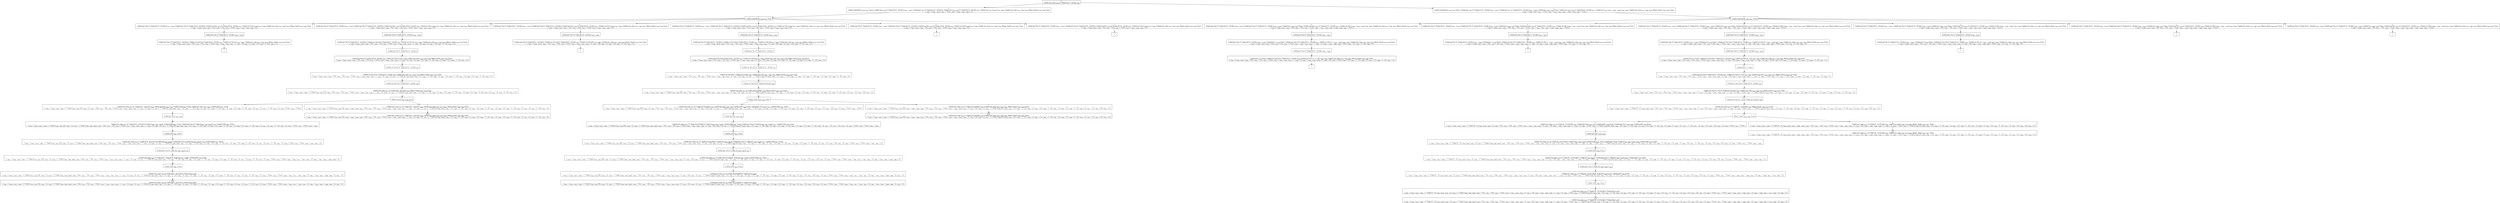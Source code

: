 digraph {
    graph [rankdir=TB
          ,bgcolor=transparent];
    node [shape=box
         ,fillcolor=white
         ,style=filled];
    0 [label=<O <BR/> Unfold one_step v<SUB>394</SUB> (C Triple [[1] 0 : [2] []]) v<SUB>396</SUB>>];
    1 [label=<C <BR/> Unfold notEqStick v<SUB>430</SUB> v<SUB>431</SUB> Trueo, Unfold get v<SUB>430</SUB> (C Triple [[1] 0 : [2] []]) (v<SUB>434</SUB> : v<SUB>435</SUB>), Unfold get v<SUB>431</SUB> (C Triple [[1] 0 : [2] []]) [], Unfold set v<SUB>430</SUB> v<SUB>435</SUB> (C Triple [[1] 0 : [2] []]) v<SUB>437</SUB>, Unfold set v<SUB>431</SUB> [v<SUB>434</SUB>] v<SUB>437</SUB> v<SUB>396</SUB>, Unfold one_step v<SUB>427</SUB> v<SUB>396</SUB> v<SUB>429</SUB>, Memo check v<SUB>429</SUB> v<SUB>428</SUB> Trueo <BR/>  [ v<SUB>394</SUB> &rarr; (v<SUB>430</SUB>, v<SUB>431</SUB>), v<SUB>432</SUB> &rarr; Trueo, v<SUB>433</SUB> &rarr; v<SUB>434</SUB> : v<SUB>435</SUB>, v<SUB>436</SUB> &rarr; [] ] >];
    2 [label=<C <BR/> Unfold notEqStick v<SUB>430</SUB> v<SUB>431</SUB> Trueo, Unfold get v<SUB>430</SUB> (C Triple [[1] 0 : [2] []]) (v<SUB>434</SUB> : v<SUB>435</SUB>), Unfold get v<SUB>431</SUB> (C Triple [[1] 0 : [2] []]) (v<SUB>438</SUB> : v<SUB>439</SUB>), Unfold less v<SUB>434</SUB> v<SUB>438</SUB> Trueo, Unfold set v<SUB>430</SUB> v<SUB>435</SUB> (C Triple [[1] 0 : [2] []]) v<SUB>441</SUB>, Unfold set v<SUB>431</SUB> (v<SUB>434</SUB> : v<SUB>438</SUB> : v<SUB>439</SUB>) v<SUB>441</SUB> v<SUB>396</SUB>, Unfold one_step v<SUB>427</SUB> v<SUB>396</SUB> v<SUB>429</SUB>, Memo check v<SUB>429</SUB> v<SUB>428</SUB> Trueo <BR/>  [ v<SUB>394</SUB> &rarr; (v<SUB>430</SUB>, v<SUB>431</SUB>), v<SUB>432</SUB> &rarr; Trueo, v<SUB>433</SUB> &rarr; v<SUB>434</SUB> : v<SUB>435</SUB>, v<SUB>436</SUB> &rarr; v<SUB>438</SUB> : v<SUB>439</SUB>, v<SUB>440</SUB> &rarr; Trueo ] >];
    3 [label=<O <BR/> Unfold notEqStick v<SUB>430</SUB> v<SUB>431</SUB> Trueo>];
    4 [label=<C <BR/> Unfold get One (C Triple [[1] 0 : [2] []]) (v<SUB>434</SUB> : v<SUB>435</SUB>), Unfold get Two (C Triple [[1] 0 : [2] []]) [], Unfold set One v<SUB>435</SUB> (C Triple [[1] 0 : [2] []]) v<SUB>437</SUB>, Unfold set Two [v<SUB>434</SUB>] v<SUB>437</SUB> v<SUB>396</SUB>, Unfold one_step v<SUB>427</SUB> v<SUB>396</SUB> v<SUB>429</SUB>, Memo check v<SUB>429</SUB> v<SUB>428</SUB> Trueo <BR/>  [ v<SUB>394</SUB> &rarr; (v<SUB>430</SUB>, v<SUB>431</SUB>), v<SUB>430</SUB> &rarr; One, v<SUB>431</SUB> &rarr; Two, v<SUB>432</SUB> &rarr; Trueo, v<SUB>433</SUB> &rarr; v<SUB>434</SUB> : v<SUB>435</SUB>, v<SUB>436</SUB> &rarr; [] ] >];
    5 [label=<C <BR/> Unfold get One (C Triple [[1] 0 : [2] []]) (v<SUB>434</SUB> : v<SUB>435</SUB>), Unfold get Thr (C Triple [[1] 0 : [2] []]) [], Unfold set One v<SUB>435</SUB> (C Triple [[1] 0 : [2] []]) v<SUB>437</SUB>, Unfold set Thr [v<SUB>434</SUB>] v<SUB>437</SUB> v<SUB>396</SUB>, Unfold one_step v<SUB>427</SUB> v<SUB>396</SUB> v<SUB>429</SUB>, Memo check v<SUB>429</SUB> v<SUB>428</SUB> Trueo <BR/>  [ v<SUB>394</SUB> &rarr; (v<SUB>430</SUB>, v<SUB>431</SUB>), v<SUB>430</SUB> &rarr; One, v<SUB>431</SUB> &rarr; Thr, v<SUB>432</SUB> &rarr; Trueo, v<SUB>433</SUB> &rarr; v<SUB>434</SUB> : v<SUB>435</SUB>, v<SUB>436</SUB> &rarr; [] ] >];
    6 [label=<C <BR/> Unfold get Two (C Triple [[1] 0 : [2] []]) (v<SUB>434</SUB> : v<SUB>435</SUB>), Unfold get One (C Triple [[1] 0 : [2] []]) [], Unfold set Two v<SUB>435</SUB> (C Triple [[1] 0 : [2] []]) v<SUB>437</SUB>, Unfold set One [v<SUB>434</SUB>] v<SUB>437</SUB> v<SUB>396</SUB>, Unfold one_step v<SUB>427</SUB> v<SUB>396</SUB> v<SUB>429</SUB>, Memo check v<SUB>429</SUB> v<SUB>428</SUB> Trueo <BR/>  [ v<SUB>394</SUB> &rarr; (v<SUB>430</SUB>, v<SUB>431</SUB>), v<SUB>430</SUB> &rarr; Two, v<SUB>431</SUB> &rarr; One, v<SUB>432</SUB> &rarr; Trueo, v<SUB>433</SUB> &rarr; v<SUB>434</SUB> : v<SUB>435</SUB>, v<SUB>436</SUB> &rarr; [] ] >];
    7 [label=<C <BR/> Unfold get Two (C Triple [[1] 0 : [2] []]) (v<SUB>434</SUB> : v<SUB>435</SUB>), Unfold get Thr (C Triple [[1] 0 : [2] []]) [], Unfold set Two v<SUB>435</SUB> (C Triple [[1] 0 : [2] []]) v<SUB>437</SUB>, Unfold set Thr [v<SUB>434</SUB>] v<SUB>437</SUB> v<SUB>396</SUB>, Unfold one_step v<SUB>427</SUB> v<SUB>396</SUB> v<SUB>429</SUB>, Memo check v<SUB>429</SUB> v<SUB>428</SUB> Trueo <BR/>  [ v<SUB>394</SUB> &rarr; (v<SUB>430</SUB>, v<SUB>431</SUB>), v<SUB>430</SUB> &rarr; Two, v<SUB>431</SUB> &rarr; Thr, v<SUB>432</SUB> &rarr; Trueo, v<SUB>433</SUB> &rarr; v<SUB>434</SUB> : v<SUB>435</SUB>, v<SUB>436</SUB> &rarr; [] ] >];
    8 [label=<C <BR/> Unfold get Thr (C Triple [[1] 0 : [2] []]) (v<SUB>434</SUB> : v<SUB>435</SUB>), Unfold get One (C Triple [[1] 0 : [2] []]) [], Unfold set Thr v<SUB>435</SUB> (C Triple [[1] 0 : [2] []]) v<SUB>437</SUB>, Unfold set One [v<SUB>434</SUB>] v<SUB>437</SUB> v<SUB>396</SUB>, Unfold one_step v<SUB>427</SUB> v<SUB>396</SUB> v<SUB>429</SUB>, Memo check v<SUB>429</SUB> v<SUB>428</SUB> Trueo <BR/>  [ v<SUB>394</SUB> &rarr; (v<SUB>430</SUB>, v<SUB>431</SUB>), v<SUB>430</SUB> &rarr; Thr, v<SUB>431</SUB> &rarr; One, v<SUB>432</SUB> &rarr; Trueo, v<SUB>433</SUB> &rarr; v<SUB>434</SUB> : v<SUB>435</SUB>, v<SUB>436</SUB> &rarr; [] ] >];
    9 [label=<C <BR/> Unfold get Thr (C Triple [[1] 0 : [2] []]) (v<SUB>434</SUB> : v<SUB>435</SUB>), Unfold get Two (C Triple [[1] 0 : [2] []]) [], Unfold set Thr v<SUB>435</SUB> (C Triple [[1] 0 : [2] []]) v<SUB>437</SUB>, Unfold set Two [v<SUB>434</SUB>] v<SUB>437</SUB> v<SUB>396</SUB>, Unfold one_step v<SUB>427</SUB> v<SUB>396</SUB> v<SUB>429</SUB>, Memo check v<SUB>429</SUB> v<SUB>428</SUB> Trueo <BR/>  [ v<SUB>394</SUB> &rarr; (v<SUB>430</SUB>, v<SUB>431</SUB>), v<SUB>430</SUB> &rarr; Thr, v<SUB>431</SUB> &rarr; Two, v<SUB>432</SUB> &rarr; Trueo, v<SUB>433</SUB> &rarr; v<SUB>434</SUB> : v<SUB>435</SUB>, v<SUB>436</SUB> &rarr; [] ] >];
    10 [label=<O <BR/> Unfold get One (C Triple [[1] 0 : [2] []]) (v<SUB>434</SUB> : v<SUB>435</SUB>)>];
    11 [label=<C <BR/> Unfold get Two (C Triple [[1] 0 : [2] []]) [], Unfold set One [] (C Triple [[1] 0 : [2] []]) v<SUB>437</SUB>, Unfold set Two [1] v<SUB>437</SUB> v<SUB>396</SUB>, Unfold one_step v<SUB>427</SUB> v<SUB>396</SUB> v<SUB>429</SUB>, Memo check v<SUB>429</SUB> v<SUB>428</SUB> Trueo <BR/>  [ v<SUB>394</SUB> &rarr; (v<SUB>430</SUB>, v<SUB>431</SUB>), v<SUB>430</SUB> &rarr; One, v<SUB>431</SUB> &rarr; Two, v<SUB>432</SUB> &rarr; Trueo, v<SUB>433</SUB> &rarr; v<SUB>434</SUB> : v<SUB>435</SUB>, v<SUB>434</SUB> &rarr; 1, v<SUB>435</SUB> &rarr; [], v<SUB>436</SUB> &rarr; [], v<SUB>442</SUB> &rarr; [1], v<SUB>443</SUB> &rarr; 0 : [2], v<SUB>444</SUB> &rarr; [] ] >];
    12 [label=<_|_>];
    13 [label=<O <BR/> Unfold get One (C Triple [[1] 0 : [2] []]) (v<SUB>434</SUB> : v<SUB>435</SUB>)>];
    14 [label=<C <BR/> Unfold get Thr (C Triple [[1] 0 : [2] []]) [], Unfold set One [] (C Triple [[1] 0 : [2] []]) v<SUB>437</SUB>, Unfold set Thr [1] v<SUB>437</SUB> v<SUB>396</SUB>, Unfold one_step v<SUB>427</SUB> v<SUB>396</SUB> v<SUB>429</SUB>, Memo check v<SUB>429</SUB> v<SUB>428</SUB> Trueo <BR/>  [ v<SUB>394</SUB> &rarr; (v<SUB>430</SUB>, v<SUB>431</SUB>), v<SUB>430</SUB> &rarr; One, v<SUB>431</SUB> &rarr; Thr, v<SUB>432</SUB> &rarr; Trueo, v<SUB>433</SUB> &rarr; v<SUB>434</SUB> : v<SUB>435</SUB>, v<SUB>434</SUB> &rarr; 1, v<SUB>435</SUB> &rarr; [], v<SUB>436</SUB> &rarr; [], v<SUB>442</SUB> &rarr; [1], v<SUB>443</SUB> &rarr; 0 : [2], v<SUB>444</SUB> &rarr; [] ] >];
    15 [label=<O <BR/> Unfold get Thr (C Triple [[1] 0 : [2] []]) []>];
    16 [label=<C <BR/> Unfold set One [] (C Triple [[1] 0 : [2] []]) v<SUB>437</SUB>, Unfold set Thr [1] v<SUB>437</SUB> v<SUB>396</SUB>, Unfold one_step v<SUB>427</SUB> v<SUB>396</SUB> v<SUB>429</SUB>, Memo check v<SUB>429</SUB> v<SUB>428</SUB> Trueo <BR/>  [ v<SUB>394</SUB> &rarr; (v<SUB>430</SUB>, v<SUB>431</SUB>), v<SUB>430</SUB> &rarr; One, v<SUB>431</SUB> &rarr; Thr, v<SUB>432</SUB> &rarr; Trueo, v<SUB>433</SUB> &rarr; v<SUB>434</SUB> : v<SUB>435</SUB>, v<SUB>434</SUB> &rarr; 1, v<SUB>435</SUB> &rarr; [], v<SUB>436</SUB> &rarr; [], v<SUB>442</SUB> &rarr; [1], v<SUB>443</SUB> &rarr; 0 : [2], v<SUB>444</SUB> &rarr; [], v<SUB>445</SUB> &rarr; [1], v<SUB>446</SUB> &rarr; 0 : [2], v<SUB>447</SUB> &rarr; [] ] >];
    17 [label=<O <BR/> Unfold set One [] (C Triple [[1] 0 : [2] []]) v<SUB>437</SUB>>];
    18 [label=<C <BR/> Unfold set Thr [1] (C Triple [[] 0 : [2] []]) v<SUB>396</SUB>, Unfold one_step v<SUB>427</SUB> v<SUB>396</SUB> v<SUB>429</SUB>, Memo check v<SUB>429</SUB> v<SUB>428</SUB> Trueo <BR/>  [ v<SUB>394</SUB> &rarr; (v<SUB>430</SUB>, v<SUB>431</SUB>), v<SUB>430</SUB> &rarr; One, v<SUB>431</SUB> &rarr; Thr, v<SUB>432</SUB> &rarr; Trueo, v<SUB>433</SUB> &rarr; v<SUB>434</SUB> : v<SUB>435</SUB>, v<SUB>434</SUB> &rarr; 1, v<SUB>435</SUB> &rarr; [], v<SUB>436</SUB> &rarr; [], v<SUB>437</SUB> &rarr; C Triple [[] v<SUB>449</SUB> v<SUB>450</SUB>], v<SUB>442</SUB> &rarr; [1], v<SUB>443</SUB> &rarr; 0 : [2], v<SUB>444</SUB> &rarr; [], v<SUB>445</SUB> &rarr; [1], v<SUB>446</SUB> &rarr; 0 : [2], v<SUB>447</SUB> &rarr; [], v<SUB>448</SUB> &rarr; [1], v<SUB>449</SUB> &rarr; 0 : [2], v<SUB>450</SUB> &rarr; [] ] >];
    19 [label=<O <BR/> Unfold set Thr [1] (C Triple [[] 0 : [2] []]) v<SUB>396</SUB>>];
    20 [label=<C <BR/> Unfold one_step v<SUB>427</SUB> (C Triple [[] 0 : [2] [1]]) v<SUB>429</SUB>, Memo check v<SUB>429</SUB> v<SUB>428</SUB> Trueo <BR/>  [ v<SUB>394</SUB> &rarr; (v<SUB>430</SUB>, v<SUB>431</SUB>), v<SUB>396</SUB> &rarr; C Triple [v<SUB>451</SUB> v<SUB>452</SUB> [1]], v<SUB>430</SUB> &rarr; One, v<SUB>431</SUB> &rarr; Thr, v<SUB>432</SUB> &rarr; Trueo, v<SUB>433</SUB> &rarr; v<SUB>434</SUB> : v<SUB>435</SUB>, v<SUB>434</SUB> &rarr; 1, v<SUB>435</SUB> &rarr; [], v<SUB>436</SUB> &rarr; [], v<SUB>437</SUB> &rarr; C Triple [[] v<SUB>449</SUB> v<SUB>450</SUB>], v<SUB>442</SUB> &rarr; [1], v<SUB>443</SUB> &rarr; 0 : [2], v<SUB>444</SUB> &rarr; [], v<SUB>445</SUB> &rarr; [1], v<SUB>446</SUB> &rarr; 0 : [2], v<SUB>447</SUB> &rarr; [], v<SUB>448</SUB> &rarr; [1], v<SUB>449</SUB> &rarr; 0 : [2], v<SUB>450</SUB> &rarr; [], v<SUB>451</SUB> &rarr; [], v<SUB>452</SUB> &rarr; 0 : [2], v<SUB>453</SUB> &rarr; [] ] >];
    21 [label=<O <BR/> Memo check v<SUB>429</SUB> v<SUB>428</SUB> Trueo>];
    22 [label=<C <BR/> Unfold one_step v<SUB>427</SUB> (C Triple [[] 0 : [2] [1]]) v<SUB>429</SUB>, Unfold get One v<SUB>429</SUB> v<SUB>456</SUB>, Unfold isNil v<SUB>456</SUB> Trueo, Unfold get Two v<SUB>429</SUB> v<SUB>457</SUB>, Unfold isNil v<SUB>457</SUB> Trueo <BR/>  [ v<SUB>394</SUB> &rarr; (v<SUB>430</SUB>, v<SUB>431</SUB>), v<SUB>396</SUB> &rarr; C Triple [v<SUB>451</SUB> v<SUB>452</SUB> [1]], v<SUB>428</SUB> &rarr; [], v<SUB>430</SUB> &rarr; One, v<SUB>431</SUB> &rarr; Thr, v<SUB>432</SUB> &rarr; Trueo, v<SUB>433</SUB> &rarr; v<SUB>434</SUB> : v<SUB>435</SUB>, v<SUB>434</SUB> &rarr; 1, v<SUB>435</SUB> &rarr; [], v<SUB>436</SUB> &rarr; [], v<SUB>437</SUB> &rarr; C Triple [[] v<SUB>449</SUB> v<SUB>450</SUB>], v<SUB>442</SUB> &rarr; [1], v<SUB>443</SUB> &rarr; 0 : [2], v<SUB>444</SUB> &rarr; [], v<SUB>445</SUB> &rarr; [1], v<SUB>446</SUB> &rarr; 0 : [2], v<SUB>447</SUB> &rarr; [], v<SUB>448</SUB> &rarr; [1], v<SUB>449</SUB> &rarr; 0 : [2], v<SUB>450</SUB> &rarr; [], v<SUB>451</SUB> &rarr; [], v<SUB>452</SUB> &rarr; 0 : [2], v<SUB>453</SUB> &rarr; [], v<SUB>454</SUB> &rarr; Trueo, v<SUB>455</SUB> &rarr; Trueo ] >];
    23 [label=<C <BR/> Unfold one_step v<SUB>427</SUB> (C Triple [[] 0 : [2] [1]]) v<SUB>429</SUB>, Unfold one_step v<SUB>458</SUB> v<SUB>429</SUB> v<SUB>460</SUB>, Memo check v<SUB>460</SUB> v<SUB>459</SUB> Trueo <BR/>  [ v<SUB>394</SUB> &rarr; (v<SUB>430</SUB>, v<SUB>431</SUB>), v<SUB>396</SUB> &rarr; C Triple [v<SUB>451</SUB> v<SUB>452</SUB> [1]], v<SUB>428</SUB> &rarr; v<SUB>458</SUB> : v<SUB>459</SUB>, v<SUB>430</SUB> &rarr; One, v<SUB>431</SUB> &rarr; Thr, v<SUB>432</SUB> &rarr; Trueo, v<SUB>433</SUB> &rarr; v<SUB>434</SUB> : v<SUB>435</SUB>, v<SUB>434</SUB> &rarr; 1, v<SUB>435</SUB> &rarr; [], v<SUB>436</SUB> &rarr; [], v<SUB>437</SUB> &rarr; C Triple [[] v<SUB>449</SUB> v<SUB>450</SUB>], v<SUB>442</SUB> &rarr; [1], v<SUB>443</SUB> &rarr; 0 : [2], v<SUB>444</SUB> &rarr; [], v<SUB>445</SUB> &rarr; [1], v<SUB>446</SUB> &rarr; 0 : [2], v<SUB>447</SUB> &rarr; [], v<SUB>448</SUB> &rarr; [1], v<SUB>449</SUB> &rarr; 0 : [2], v<SUB>450</SUB> &rarr; [], v<SUB>451</SUB> &rarr; [], v<SUB>452</SUB> &rarr; 0 : [2], v<SUB>453</SUB> &rarr; [] ] >];
    24 [label=<O <BR/> Unfold get One v<SUB>429</SUB> v<SUB>456</SUB>>];
    25 [label=<C <BR/> Unfold one_step v<SUB>427</SUB> (C Triple [[] 0 : [2] [1]]) (C Triple [v<SUB>461</SUB> v<SUB>462</SUB> v<SUB>463</SUB>]), Unfold isNil v<SUB>461</SUB> Trueo, Unfold get Two (C Triple [v<SUB>461</SUB> v<SUB>462</SUB> v<SUB>463</SUB>]) v<SUB>457</SUB>, Unfold isNil v<SUB>457</SUB> Trueo <BR/>  [ v<SUB>394</SUB> &rarr; (v<SUB>430</SUB>, v<SUB>431</SUB>), v<SUB>396</SUB> &rarr; C Triple [v<SUB>451</SUB> v<SUB>452</SUB> [1]], v<SUB>428</SUB> &rarr; [], v<SUB>429</SUB> &rarr; C Triple [v<SUB>461</SUB> v<SUB>462</SUB> v<SUB>463</SUB>], v<SUB>430</SUB> &rarr; One, v<SUB>431</SUB> &rarr; Thr, v<SUB>432</SUB> &rarr; Trueo, v<SUB>433</SUB> &rarr; v<SUB>434</SUB> : v<SUB>435</SUB>, v<SUB>434</SUB> &rarr; 1, v<SUB>435</SUB> &rarr; [], v<SUB>436</SUB> &rarr; [], v<SUB>437</SUB> &rarr; C Triple [[] v<SUB>449</SUB> v<SUB>450</SUB>], v<SUB>442</SUB> &rarr; [1], v<SUB>443</SUB> &rarr; 0 : [2], v<SUB>444</SUB> &rarr; [], v<SUB>445</SUB> &rarr; [1], v<SUB>446</SUB> &rarr; 0 : [2], v<SUB>447</SUB> &rarr; [], v<SUB>448</SUB> &rarr; [1], v<SUB>449</SUB> &rarr; 0 : [2], v<SUB>450</SUB> &rarr; [], v<SUB>451</SUB> &rarr; [], v<SUB>452</SUB> &rarr; 0 : [2], v<SUB>453</SUB> &rarr; [], v<SUB>454</SUB> &rarr; Trueo, v<SUB>455</SUB> &rarr; Trueo, v<SUB>456</SUB> &rarr; v<SUB>461</SUB> ] >];
    26 [label=<O <BR/> Unfold isNil v<SUB>461</SUB> Trueo>];
    27 [label=<C <BR/> Unfold one_step v<SUB>427</SUB> (C Triple [[] 0 : [2] [1]]) (C Triple [[] v<SUB>462</SUB> v<SUB>463</SUB>]), Unfold get Two (C Triple [[] v<SUB>462</SUB> v<SUB>463</SUB>]) v<SUB>457</SUB>, Unfold isNil v<SUB>457</SUB> Trueo <BR/>  [ v<SUB>394</SUB> &rarr; (v<SUB>430</SUB>, v<SUB>431</SUB>), v<SUB>396</SUB> &rarr; C Triple [v<SUB>451</SUB> v<SUB>452</SUB> [1]], v<SUB>428</SUB> &rarr; [], v<SUB>429</SUB> &rarr; C Triple [v<SUB>461</SUB> v<SUB>462</SUB> v<SUB>463</SUB>], v<SUB>430</SUB> &rarr; One, v<SUB>431</SUB> &rarr; Thr, v<SUB>432</SUB> &rarr; Trueo, v<SUB>433</SUB> &rarr; v<SUB>434</SUB> : v<SUB>435</SUB>, v<SUB>434</SUB> &rarr; 1, v<SUB>435</SUB> &rarr; [], v<SUB>436</SUB> &rarr; [], v<SUB>437</SUB> &rarr; C Triple [[] v<SUB>449</SUB> v<SUB>450</SUB>], v<SUB>442</SUB> &rarr; [1], v<SUB>443</SUB> &rarr; 0 : [2], v<SUB>444</SUB> &rarr; [], v<SUB>445</SUB> &rarr; [1], v<SUB>446</SUB> &rarr; 0 : [2], v<SUB>447</SUB> &rarr; [], v<SUB>448</SUB> &rarr; [1], v<SUB>449</SUB> &rarr; 0 : [2], v<SUB>450</SUB> &rarr; [], v<SUB>451</SUB> &rarr; [], v<SUB>452</SUB> &rarr; 0 : [2], v<SUB>453</SUB> &rarr; [], v<SUB>454</SUB> &rarr; Trueo, v<SUB>455</SUB> &rarr; Trueo, v<SUB>456</SUB> &rarr; v<SUB>461</SUB>, v<SUB>461</SUB> &rarr; [] ] >];
    28 [label=<O <BR/> Unfold get Two (C Triple [[] v<SUB>462</SUB> v<SUB>463</SUB>]) v<SUB>457</SUB>>];
    29 [label=<C <BR/> Unfold one_step v<SUB>427</SUB> (C Triple [[] 0 : [2] [1]]) (C Triple [[] v<SUB>467</SUB> v<SUB>468</SUB>]), Unfold isNil v<SUB>467</SUB> Trueo <BR/>  [ v<SUB>394</SUB> &rarr; (v<SUB>430</SUB>, v<SUB>431</SUB>), v<SUB>396</SUB> &rarr; C Triple [v<SUB>451</SUB> v<SUB>452</SUB> [1]], v<SUB>428</SUB> &rarr; [], v<SUB>429</SUB> &rarr; C Triple [v<SUB>461</SUB> v<SUB>462</SUB> v<SUB>463</SUB>], v<SUB>430</SUB> &rarr; One, v<SUB>431</SUB> &rarr; Thr, v<SUB>432</SUB> &rarr; Trueo, v<SUB>433</SUB> &rarr; v<SUB>434</SUB> : v<SUB>435</SUB>, v<SUB>434</SUB> &rarr; 1, v<SUB>435</SUB> &rarr; [], v<SUB>436</SUB> &rarr; [], v<SUB>437</SUB> &rarr; C Triple [[] v<SUB>449</SUB> v<SUB>450</SUB>], v<SUB>442</SUB> &rarr; [1], v<SUB>443</SUB> &rarr; 0 : [2], v<SUB>444</SUB> &rarr; [], v<SUB>445</SUB> &rarr; [1], v<SUB>446</SUB> &rarr; 0 : [2], v<SUB>447</SUB> &rarr; [], v<SUB>448</SUB> &rarr; [1], v<SUB>449</SUB> &rarr; 0 : [2], v<SUB>450</SUB> &rarr; [], v<SUB>451</SUB> &rarr; [], v<SUB>452</SUB> &rarr; 0 : [2], v<SUB>453</SUB> &rarr; [], v<SUB>454</SUB> &rarr; Trueo, v<SUB>455</SUB> &rarr; Trueo, v<SUB>456</SUB> &rarr; v<SUB>461</SUB>, v<SUB>457</SUB> &rarr; v<SUB>467</SUB>, v<SUB>461</SUB> &rarr; [], v<SUB>462</SUB> &rarr; v<SUB>467</SUB>, v<SUB>463</SUB> &rarr; v<SUB>468</SUB>, v<SUB>466</SUB> &rarr; [] ] >];
    30 [label=<O <BR/> Unfold isNil v<SUB>467</SUB> Trueo>];
    31 [label=<C <BR/> Unfold one_step v<SUB>427</SUB> (C Triple [[] 0 : [2] [1]]) (C Triple [[] [] v<SUB>468</SUB>]) <BR/>  [ v<SUB>394</SUB> &rarr; (v<SUB>430</SUB>, v<SUB>431</SUB>), v<SUB>396</SUB> &rarr; C Triple [v<SUB>451</SUB> v<SUB>452</SUB> [1]], v<SUB>428</SUB> &rarr; [], v<SUB>429</SUB> &rarr; C Triple [v<SUB>461</SUB> v<SUB>462</SUB> v<SUB>463</SUB>], v<SUB>430</SUB> &rarr; One, v<SUB>431</SUB> &rarr; Thr, v<SUB>432</SUB> &rarr; Trueo, v<SUB>433</SUB> &rarr; v<SUB>434</SUB> : v<SUB>435</SUB>, v<SUB>434</SUB> &rarr; 1, v<SUB>435</SUB> &rarr; [], v<SUB>436</SUB> &rarr; [], v<SUB>437</SUB> &rarr; C Triple [[] v<SUB>449</SUB> v<SUB>450</SUB>], v<SUB>442</SUB> &rarr; [1], v<SUB>443</SUB> &rarr; 0 : [2], v<SUB>444</SUB> &rarr; [], v<SUB>445</SUB> &rarr; [1], v<SUB>446</SUB> &rarr; 0 : [2], v<SUB>447</SUB> &rarr; [], v<SUB>448</SUB> &rarr; [1], v<SUB>449</SUB> &rarr; 0 : [2], v<SUB>450</SUB> &rarr; [], v<SUB>451</SUB> &rarr; [], v<SUB>452</SUB> &rarr; 0 : [2], v<SUB>453</SUB> &rarr; [], v<SUB>454</SUB> &rarr; Trueo, v<SUB>455</SUB> &rarr; Trueo, v<SUB>456</SUB> &rarr; v<SUB>461</SUB>, v<SUB>457</SUB> &rarr; v<SUB>467</SUB>, v<SUB>461</SUB> &rarr; [], v<SUB>462</SUB> &rarr; v<SUB>467</SUB>, v<SUB>463</SUB> &rarr; v<SUB>468</SUB>, v<SUB>466</SUB> &rarr; [], v<SUB>467</SUB> &rarr; [] ] >];
    32 [label=<Leaf <BR/> Unfold one_step v<SUB>427</SUB> (C Triple [[] 0 : [2] [1]]) (C Triple [[] [] v<SUB>468</SUB>]) <BR/>  [ v<SUB>394</SUB> &rarr; (v<SUB>430</SUB>, v<SUB>431</SUB>), v<SUB>396</SUB> &rarr; C Triple [v<SUB>451</SUB> v<SUB>452</SUB> [1]], v<SUB>428</SUB> &rarr; [], v<SUB>429</SUB> &rarr; C Triple [v<SUB>461</SUB> v<SUB>462</SUB> v<SUB>463</SUB>], v<SUB>430</SUB> &rarr; One, v<SUB>431</SUB> &rarr; Thr, v<SUB>432</SUB> &rarr; Trueo, v<SUB>433</SUB> &rarr; v<SUB>434</SUB> : v<SUB>435</SUB>, v<SUB>434</SUB> &rarr; 1, v<SUB>435</SUB> &rarr; [], v<SUB>436</SUB> &rarr; [], v<SUB>437</SUB> &rarr; C Triple [[] v<SUB>449</SUB> v<SUB>450</SUB>], v<SUB>442</SUB> &rarr; [1], v<SUB>443</SUB> &rarr; 0 : [2], v<SUB>444</SUB> &rarr; [], v<SUB>445</SUB> &rarr; [1], v<SUB>446</SUB> &rarr; 0 : [2], v<SUB>447</SUB> &rarr; [], v<SUB>448</SUB> &rarr; [1], v<SUB>449</SUB> &rarr; 0 : [2], v<SUB>450</SUB> &rarr; [], v<SUB>451</SUB> &rarr; [], v<SUB>452</SUB> &rarr; 0 : [2], v<SUB>453</SUB> &rarr; [], v<SUB>454</SUB> &rarr; Trueo, v<SUB>455</SUB> &rarr; Trueo, v<SUB>456</SUB> &rarr; v<SUB>461</SUB>, v<SUB>457</SUB> &rarr; v<SUB>467</SUB>, v<SUB>461</SUB> &rarr; [], v<SUB>462</SUB> &rarr; v<SUB>467</SUB>, v<SUB>463</SUB> &rarr; v<SUB>468</SUB>, v<SUB>466</SUB> &rarr; [], v<SUB>467</SUB> &rarr; [] ] >];
    33 [label=<Leaf <BR/> Unfold one_step v<SUB>427</SUB> (C Triple [[] 0 : [2] [1]]) v<SUB>429</SUB>, Unfold one_step v<SUB>458</SUB> v<SUB>429</SUB> v<SUB>460</SUB>, Memo check v<SUB>460</SUB> v<SUB>459</SUB> Trueo <BR/>  [ v<SUB>394</SUB> &rarr; (v<SUB>430</SUB>, v<SUB>431</SUB>), v<SUB>396</SUB> &rarr; C Triple [v<SUB>451</SUB> v<SUB>452</SUB> [1]], v<SUB>428</SUB> &rarr; v<SUB>458</SUB> : v<SUB>459</SUB>, v<SUB>430</SUB> &rarr; One, v<SUB>431</SUB> &rarr; Thr, v<SUB>432</SUB> &rarr; Trueo, v<SUB>433</SUB> &rarr; v<SUB>434</SUB> : v<SUB>435</SUB>, v<SUB>434</SUB> &rarr; 1, v<SUB>435</SUB> &rarr; [], v<SUB>436</SUB> &rarr; [], v<SUB>437</SUB> &rarr; C Triple [[] v<SUB>449</SUB> v<SUB>450</SUB>], v<SUB>442</SUB> &rarr; [1], v<SUB>443</SUB> &rarr; 0 : [2], v<SUB>444</SUB> &rarr; [], v<SUB>445</SUB> &rarr; [1], v<SUB>446</SUB> &rarr; 0 : [2], v<SUB>447</SUB> &rarr; [], v<SUB>448</SUB> &rarr; [1], v<SUB>449</SUB> &rarr; 0 : [2], v<SUB>450</SUB> &rarr; [], v<SUB>451</SUB> &rarr; [], v<SUB>452</SUB> &rarr; 0 : [2], v<SUB>453</SUB> &rarr; [] ] >];
    34 [label=<O <BR/> Unfold get Two (C Triple [[1] 0 : [2] []]) (v<SUB>434</SUB> : v<SUB>435</SUB>)>];
    35 [label=<C <BR/> Unfold get One (C Triple [[1] 0 : [2] []]) [], Unfold set Two [2] (C Triple [[1] 0 : [2] []]) v<SUB>437</SUB>, Unfold set One [0] v<SUB>437</SUB> v<SUB>396</SUB>, Unfold one_step v<SUB>427</SUB> v<SUB>396</SUB> v<SUB>429</SUB>, Memo check v<SUB>429</SUB> v<SUB>428</SUB> Trueo <BR/>  [ v<SUB>394</SUB> &rarr; (v<SUB>430</SUB>, v<SUB>431</SUB>), v<SUB>430</SUB> &rarr; Two, v<SUB>431</SUB> &rarr; One, v<SUB>432</SUB> &rarr; Trueo, v<SUB>433</SUB> &rarr; v<SUB>434</SUB> : v<SUB>435</SUB>, v<SUB>434</SUB> &rarr; 0, v<SUB>435</SUB> &rarr; [2], v<SUB>436</SUB> &rarr; [], v<SUB>442</SUB> &rarr; [1], v<SUB>443</SUB> &rarr; 0 : [2], v<SUB>444</SUB> &rarr; [] ] >];
    36 [label=<_|_>];
    37 [label=<O <BR/> Unfold get Two (C Triple [[1] 0 : [2] []]) (v<SUB>434</SUB> : v<SUB>435</SUB>)>];
    38 [label=<C <BR/> Unfold get Thr (C Triple [[1] 0 : [2] []]) [], Unfold set Two [2] (C Triple [[1] 0 : [2] []]) v<SUB>437</SUB>, Unfold set Thr [0] v<SUB>437</SUB> v<SUB>396</SUB>, Unfold one_step v<SUB>427</SUB> v<SUB>396</SUB> v<SUB>429</SUB>, Memo check v<SUB>429</SUB> v<SUB>428</SUB> Trueo <BR/>  [ v<SUB>394</SUB> &rarr; (v<SUB>430</SUB>, v<SUB>431</SUB>), v<SUB>430</SUB> &rarr; Two, v<SUB>431</SUB> &rarr; Thr, v<SUB>432</SUB> &rarr; Trueo, v<SUB>433</SUB> &rarr; v<SUB>434</SUB> : v<SUB>435</SUB>, v<SUB>434</SUB> &rarr; 0, v<SUB>435</SUB> &rarr; [2], v<SUB>436</SUB> &rarr; [], v<SUB>442</SUB> &rarr; [1], v<SUB>443</SUB> &rarr; 0 : [2], v<SUB>444</SUB> &rarr; [] ] >];
    39 [label=<O <BR/> Unfold get Thr (C Triple [[1] 0 : [2] []]) []>];
    40 [label=<C <BR/> Unfold set Two [2] (C Triple [[1] 0 : [2] []]) v<SUB>437</SUB>, Unfold set Thr [0] v<SUB>437</SUB> v<SUB>396</SUB>, Unfold one_step v<SUB>427</SUB> v<SUB>396</SUB> v<SUB>429</SUB>, Memo check v<SUB>429</SUB> v<SUB>428</SUB> Trueo <BR/>  [ v<SUB>394</SUB> &rarr; (v<SUB>430</SUB>, v<SUB>431</SUB>), v<SUB>430</SUB> &rarr; Two, v<SUB>431</SUB> &rarr; Thr, v<SUB>432</SUB> &rarr; Trueo, v<SUB>433</SUB> &rarr; v<SUB>434</SUB> : v<SUB>435</SUB>, v<SUB>434</SUB> &rarr; 0, v<SUB>435</SUB> &rarr; [2], v<SUB>436</SUB> &rarr; [], v<SUB>442</SUB> &rarr; [1], v<SUB>443</SUB> &rarr; 0 : [2], v<SUB>444</SUB> &rarr; [], v<SUB>445</SUB> &rarr; [1], v<SUB>446</SUB> &rarr; 0 : [2], v<SUB>447</SUB> &rarr; [] ] >];
    41 [label=<O <BR/> Unfold set Two [2] (C Triple [[1] 0 : [2] []]) v<SUB>437</SUB>>];
    42 [label=<C <BR/> Unfold set Thr [0] (C Triple [[1] [2] []]) v<SUB>396</SUB>, Unfold one_step v<SUB>427</SUB> v<SUB>396</SUB> v<SUB>429</SUB>, Memo check v<SUB>429</SUB> v<SUB>428</SUB> Trueo <BR/>  [ v<SUB>394</SUB> &rarr; (v<SUB>430</SUB>, v<SUB>431</SUB>), v<SUB>430</SUB> &rarr; Two, v<SUB>431</SUB> &rarr; Thr, v<SUB>432</SUB> &rarr; Trueo, v<SUB>433</SUB> &rarr; v<SUB>434</SUB> : v<SUB>435</SUB>, v<SUB>434</SUB> &rarr; 0, v<SUB>435</SUB> &rarr; [2], v<SUB>436</SUB> &rarr; [], v<SUB>437</SUB> &rarr; C Triple [v<SUB>448</SUB> [2] v<SUB>450</SUB>], v<SUB>442</SUB> &rarr; [1], v<SUB>443</SUB> &rarr; 0 : [2], v<SUB>444</SUB> &rarr; [], v<SUB>445</SUB> &rarr; [1], v<SUB>446</SUB> &rarr; 0 : [2], v<SUB>447</SUB> &rarr; [], v<SUB>448</SUB> &rarr; [1], v<SUB>449</SUB> &rarr; 0 : [2], v<SUB>450</SUB> &rarr; [] ] >];
    43 [label=<O <BR/> Unfold set Thr [0] (C Triple [[1] [2] []]) v<SUB>396</SUB>>];
    44 [label=<C <BR/> Unfold one_step v<SUB>427</SUB> (C Triple [[1] [2] [0]]) v<SUB>429</SUB>, Memo check v<SUB>429</SUB> v<SUB>428</SUB> Trueo <BR/>  [ v<SUB>394</SUB> &rarr; (v<SUB>430</SUB>, v<SUB>431</SUB>), v<SUB>396</SUB> &rarr; C Triple [v<SUB>451</SUB> v<SUB>452</SUB> [0]], v<SUB>430</SUB> &rarr; Two, v<SUB>431</SUB> &rarr; Thr, v<SUB>432</SUB> &rarr; Trueo, v<SUB>433</SUB> &rarr; v<SUB>434</SUB> : v<SUB>435</SUB>, v<SUB>434</SUB> &rarr; 0, v<SUB>435</SUB> &rarr; [2], v<SUB>436</SUB> &rarr; [], v<SUB>437</SUB> &rarr; C Triple [v<SUB>448</SUB> [2] v<SUB>450</SUB>], v<SUB>442</SUB> &rarr; [1], v<SUB>443</SUB> &rarr; 0 : [2], v<SUB>444</SUB> &rarr; [], v<SUB>445</SUB> &rarr; [1], v<SUB>446</SUB> &rarr; 0 : [2], v<SUB>447</SUB> &rarr; [], v<SUB>448</SUB> &rarr; [1], v<SUB>449</SUB> &rarr; 0 : [2], v<SUB>450</SUB> &rarr; [], v<SUB>451</SUB> &rarr; [1], v<SUB>452</SUB> &rarr; [2], v<SUB>453</SUB> &rarr; [] ] >];
    45 [label=<O <BR/> Memo check v<SUB>429</SUB> v<SUB>428</SUB> Trueo>];
    46 [label=<C <BR/> Unfold one_step v<SUB>427</SUB> (C Triple [[1] [2] [0]]) v<SUB>429</SUB>, Unfold get One v<SUB>429</SUB> v<SUB>456</SUB>, Unfold isNil v<SUB>456</SUB> Trueo, Unfold get Two v<SUB>429</SUB> v<SUB>457</SUB>, Unfold isNil v<SUB>457</SUB> Trueo <BR/>  [ v<SUB>394</SUB> &rarr; (v<SUB>430</SUB>, v<SUB>431</SUB>), v<SUB>396</SUB> &rarr; C Triple [v<SUB>451</SUB> v<SUB>452</SUB> [0]], v<SUB>428</SUB> &rarr; [], v<SUB>430</SUB> &rarr; Two, v<SUB>431</SUB> &rarr; Thr, v<SUB>432</SUB> &rarr; Trueo, v<SUB>433</SUB> &rarr; v<SUB>434</SUB> : v<SUB>435</SUB>, v<SUB>434</SUB> &rarr; 0, v<SUB>435</SUB> &rarr; [2], v<SUB>436</SUB> &rarr; [], v<SUB>437</SUB> &rarr; C Triple [v<SUB>448</SUB> [2] v<SUB>450</SUB>], v<SUB>442</SUB> &rarr; [1], v<SUB>443</SUB> &rarr; 0 : [2], v<SUB>444</SUB> &rarr; [], v<SUB>445</SUB> &rarr; [1], v<SUB>446</SUB> &rarr; 0 : [2], v<SUB>447</SUB> &rarr; [], v<SUB>448</SUB> &rarr; [1], v<SUB>449</SUB> &rarr; 0 : [2], v<SUB>450</SUB> &rarr; [], v<SUB>451</SUB> &rarr; [1], v<SUB>452</SUB> &rarr; [2], v<SUB>453</SUB> &rarr; [], v<SUB>454</SUB> &rarr; Trueo, v<SUB>455</SUB> &rarr; Trueo ] >];
    47 [label=<C <BR/> Unfold one_step v<SUB>427</SUB> (C Triple [[1] [2] [0]]) v<SUB>429</SUB>, Unfold one_step v<SUB>458</SUB> v<SUB>429</SUB> v<SUB>460</SUB>, Memo check v<SUB>460</SUB> v<SUB>459</SUB> Trueo <BR/>  [ v<SUB>394</SUB> &rarr; (v<SUB>430</SUB>, v<SUB>431</SUB>), v<SUB>396</SUB> &rarr; C Triple [v<SUB>451</SUB> v<SUB>452</SUB> [0]], v<SUB>428</SUB> &rarr; v<SUB>458</SUB> : v<SUB>459</SUB>, v<SUB>430</SUB> &rarr; Two, v<SUB>431</SUB> &rarr; Thr, v<SUB>432</SUB> &rarr; Trueo, v<SUB>433</SUB> &rarr; v<SUB>434</SUB> : v<SUB>435</SUB>, v<SUB>434</SUB> &rarr; 0, v<SUB>435</SUB> &rarr; [2], v<SUB>436</SUB> &rarr; [], v<SUB>437</SUB> &rarr; C Triple [v<SUB>448</SUB> [2] v<SUB>450</SUB>], v<SUB>442</SUB> &rarr; [1], v<SUB>443</SUB> &rarr; 0 : [2], v<SUB>444</SUB> &rarr; [], v<SUB>445</SUB> &rarr; [1], v<SUB>446</SUB> &rarr; 0 : [2], v<SUB>447</SUB> &rarr; [], v<SUB>448</SUB> &rarr; [1], v<SUB>449</SUB> &rarr; 0 : [2], v<SUB>450</SUB> &rarr; [], v<SUB>451</SUB> &rarr; [1], v<SUB>452</SUB> &rarr; [2], v<SUB>453</SUB> &rarr; [] ] >];
    48 [label=<O <BR/> Unfold get One v<SUB>429</SUB> v<SUB>456</SUB>>];
    49 [label=<C <BR/> Unfold one_step v<SUB>427</SUB> (C Triple [[1] [2] [0]]) (C Triple [v<SUB>461</SUB> v<SUB>462</SUB> v<SUB>463</SUB>]), Unfold isNil v<SUB>461</SUB> Trueo, Unfold get Two (C Triple [v<SUB>461</SUB> v<SUB>462</SUB> v<SUB>463</SUB>]) v<SUB>457</SUB>, Unfold isNil v<SUB>457</SUB> Trueo <BR/>  [ v<SUB>394</SUB> &rarr; (v<SUB>430</SUB>, v<SUB>431</SUB>), v<SUB>396</SUB> &rarr; C Triple [v<SUB>451</SUB> v<SUB>452</SUB> [0]], v<SUB>428</SUB> &rarr; [], v<SUB>429</SUB> &rarr; C Triple [v<SUB>461</SUB> v<SUB>462</SUB> v<SUB>463</SUB>], v<SUB>430</SUB> &rarr; Two, v<SUB>431</SUB> &rarr; Thr, v<SUB>432</SUB> &rarr; Trueo, v<SUB>433</SUB> &rarr; v<SUB>434</SUB> : v<SUB>435</SUB>, v<SUB>434</SUB> &rarr; 0, v<SUB>435</SUB> &rarr; [2], v<SUB>436</SUB> &rarr; [], v<SUB>437</SUB> &rarr; C Triple [v<SUB>448</SUB> [2] v<SUB>450</SUB>], v<SUB>442</SUB> &rarr; [1], v<SUB>443</SUB> &rarr; 0 : [2], v<SUB>444</SUB> &rarr; [], v<SUB>445</SUB> &rarr; [1], v<SUB>446</SUB> &rarr; 0 : [2], v<SUB>447</SUB> &rarr; [], v<SUB>448</SUB> &rarr; [1], v<SUB>449</SUB> &rarr; 0 : [2], v<SUB>450</SUB> &rarr; [], v<SUB>451</SUB> &rarr; [1], v<SUB>452</SUB> &rarr; [2], v<SUB>453</SUB> &rarr; [], v<SUB>454</SUB> &rarr; Trueo, v<SUB>455</SUB> &rarr; Trueo, v<SUB>456</SUB> &rarr; v<SUB>461</SUB> ] >];
    50 [label=<O <BR/> Unfold isNil v<SUB>461</SUB> Trueo>];
    51 [label=<C <BR/> Unfold one_step v<SUB>427</SUB> (C Triple [[1] [2] [0]]) (C Triple [[] v<SUB>462</SUB> v<SUB>463</SUB>]), Unfold get Two (C Triple [[] v<SUB>462</SUB> v<SUB>463</SUB>]) v<SUB>457</SUB>, Unfold isNil v<SUB>457</SUB> Trueo <BR/>  [ v<SUB>394</SUB> &rarr; (v<SUB>430</SUB>, v<SUB>431</SUB>), v<SUB>396</SUB> &rarr; C Triple [v<SUB>451</SUB> v<SUB>452</SUB> [0]], v<SUB>428</SUB> &rarr; [], v<SUB>429</SUB> &rarr; C Triple [v<SUB>461</SUB> v<SUB>462</SUB> v<SUB>463</SUB>], v<SUB>430</SUB> &rarr; Two, v<SUB>431</SUB> &rarr; Thr, v<SUB>432</SUB> &rarr; Trueo, v<SUB>433</SUB> &rarr; v<SUB>434</SUB> : v<SUB>435</SUB>, v<SUB>434</SUB> &rarr; 0, v<SUB>435</SUB> &rarr; [2], v<SUB>436</SUB> &rarr; [], v<SUB>437</SUB> &rarr; C Triple [v<SUB>448</SUB> [2] v<SUB>450</SUB>], v<SUB>442</SUB> &rarr; [1], v<SUB>443</SUB> &rarr; 0 : [2], v<SUB>444</SUB> &rarr; [], v<SUB>445</SUB> &rarr; [1], v<SUB>446</SUB> &rarr; 0 : [2], v<SUB>447</SUB> &rarr; [], v<SUB>448</SUB> &rarr; [1], v<SUB>449</SUB> &rarr; 0 : [2], v<SUB>450</SUB> &rarr; [], v<SUB>451</SUB> &rarr; [1], v<SUB>452</SUB> &rarr; [2], v<SUB>453</SUB> &rarr; [], v<SUB>454</SUB> &rarr; Trueo, v<SUB>455</SUB> &rarr; Trueo, v<SUB>456</SUB> &rarr; v<SUB>461</SUB>, v<SUB>461</SUB> &rarr; [] ] >];
    52 [label=<O <BR/> Unfold get Two (C Triple [[] v<SUB>462</SUB> v<SUB>463</SUB>]) v<SUB>457</SUB>>];
    53 [label=<C <BR/> Unfold one_step v<SUB>427</SUB> (C Triple [[1] [2] [0]]) (C Triple [[] v<SUB>467</SUB> v<SUB>468</SUB>]), Unfold isNil v<SUB>467</SUB> Trueo <BR/>  [ v<SUB>394</SUB> &rarr; (v<SUB>430</SUB>, v<SUB>431</SUB>), v<SUB>396</SUB> &rarr; C Triple [v<SUB>451</SUB> v<SUB>452</SUB> [0]], v<SUB>428</SUB> &rarr; [], v<SUB>429</SUB> &rarr; C Triple [v<SUB>461</SUB> v<SUB>462</SUB> v<SUB>463</SUB>], v<SUB>430</SUB> &rarr; Two, v<SUB>431</SUB> &rarr; Thr, v<SUB>432</SUB> &rarr; Trueo, v<SUB>433</SUB> &rarr; v<SUB>434</SUB> : v<SUB>435</SUB>, v<SUB>434</SUB> &rarr; 0, v<SUB>435</SUB> &rarr; [2], v<SUB>436</SUB> &rarr; [], v<SUB>437</SUB> &rarr; C Triple [v<SUB>448</SUB> [2] v<SUB>450</SUB>], v<SUB>442</SUB> &rarr; [1], v<SUB>443</SUB> &rarr; 0 : [2], v<SUB>444</SUB> &rarr; [], v<SUB>445</SUB> &rarr; [1], v<SUB>446</SUB> &rarr; 0 : [2], v<SUB>447</SUB> &rarr; [], v<SUB>448</SUB> &rarr; [1], v<SUB>449</SUB> &rarr; 0 : [2], v<SUB>450</SUB> &rarr; [], v<SUB>451</SUB> &rarr; [1], v<SUB>452</SUB> &rarr; [2], v<SUB>453</SUB> &rarr; [], v<SUB>454</SUB> &rarr; Trueo, v<SUB>455</SUB> &rarr; Trueo, v<SUB>456</SUB> &rarr; v<SUB>461</SUB>, v<SUB>457</SUB> &rarr; v<SUB>467</SUB>, v<SUB>461</SUB> &rarr; [], v<SUB>462</SUB> &rarr; v<SUB>467</SUB>, v<SUB>463</SUB> &rarr; v<SUB>468</SUB>, v<SUB>466</SUB> &rarr; [] ] >];
    54 [label=<O <BR/> Unfold isNil v<SUB>467</SUB> Trueo>];
    55 [label=<C <BR/> Unfold one_step v<SUB>427</SUB> (C Triple [[1] [2] [0]]) (C Triple [[] [] v<SUB>468</SUB>]) <BR/>  [ v<SUB>394</SUB> &rarr; (v<SUB>430</SUB>, v<SUB>431</SUB>), v<SUB>396</SUB> &rarr; C Triple [v<SUB>451</SUB> v<SUB>452</SUB> [0]], v<SUB>428</SUB> &rarr; [], v<SUB>429</SUB> &rarr; C Triple [v<SUB>461</SUB> v<SUB>462</SUB> v<SUB>463</SUB>], v<SUB>430</SUB> &rarr; Two, v<SUB>431</SUB> &rarr; Thr, v<SUB>432</SUB> &rarr; Trueo, v<SUB>433</SUB> &rarr; v<SUB>434</SUB> : v<SUB>435</SUB>, v<SUB>434</SUB> &rarr; 0, v<SUB>435</SUB> &rarr; [2], v<SUB>436</SUB> &rarr; [], v<SUB>437</SUB> &rarr; C Triple [v<SUB>448</SUB> [2] v<SUB>450</SUB>], v<SUB>442</SUB> &rarr; [1], v<SUB>443</SUB> &rarr; 0 : [2], v<SUB>444</SUB> &rarr; [], v<SUB>445</SUB> &rarr; [1], v<SUB>446</SUB> &rarr; 0 : [2], v<SUB>447</SUB> &rarr; [], v<SUB>448</SUB> &rarr; [1], v<SUB>449</SUB> &rarr; 0 : [2], v<SUB>450</SUB> &rarr; [], v<SUB>451</SUB> &rarr; [1], v<SUB>452</SUB> &rarr; [2], v<SUB>453</SUB> &rarr; [], v<SUB>454</SUB> &rarr; Trueo, v<SUB>455</SUB> &rarr; Trueo, v<SUB>456</SUB> &rarr; v<SUB>461</SUB>, v<SUB>457</SUB> &rarr; v<SUB>467</SUB>, v<SUB>461</SUB> &rarr; [], v<SUB>462</SUB> &rarr; v<SUB>467</SUB>, v<SUB>463</SUB> &rarr; v<SUB>468</SUB>, v<SUB>466</SUB> &rarr; [], v<SUB>467</SUB> &rarr; [] ] >];
    56 [label=<Leaf <BR/> Unfold one_step v<SUB>427</SUB> (C Triple [[1] [2] [0]]) (C Triple [[] [] v<SUB>468</SUB>]) <BR/>  [ v<SUB>394</SUB> &rarr; (v<SUB>430</SUB>, v<SUB>431</SUB>), v<SUB>396</SUB> &rarr; C Triple [v<SUB>451</SUB> v<SUB>452</SUB> [0]], v<SUB>428</SUB> &rarr; [], v<SUB>429</SUB> &rarr; C Triple [v<SUB>461</SUB> v<SUB>462</SUB> v<SUB>463</SUB>], v<SUB>430</SUB> &rarr; Two, v<SUB>431</SUB> &rarr; Thr, v<SUB>432</SUB> &rarr; Trueo, v<SUB>433</SUB> &rarr; v<SUB>434</SUB> : v<SUB>435</SUB>, v<SUB>434</SUB> &rarr; 0, v<SUB>435</SUB> &rarr; [2], v<SUB>436</SUB> &rarr; [], v<SUB>437</SUB> &rarr; C Triple [v<SUB>448</SUB> [2] v<SUB>450</SUB>], v<SUB>442</SUB> &rarr; [1], v<SUB>443</SUB> &rarr; 0 : [2], v<SUB>444</SUB> &rarr; [], v<SUB>445</SUB> &rarr; [1], v<SUB>446</SUB> &rarr; 0 : [2], v<SUB>447</SUB> &rarr; [], v<SUB>448</SUB> &rarr; [1], v<SUB>449</SUB> &rarr; 0 : [2], v<SUB>450</SUB> &rarr; [], v<SUB>451</SUB> &rarr; [1], v<SUB>452</SUB> &rarr; [2], v<SUB>453</SUB> &rarr; [], v<SUB>454</SUB> &rarr; Trueo, v<SUB>455</SUB> &rarr; Trueo, v<SUB>456</SUB> &rarr; v<SUB>461</SUB>, v<SUB>457</SUB> &rarr; v<SUB>467</SUB>, v<SUB>461</SUB> &rarr; [], v<SUB>462</SUB> &rarr; v<SUB>467</SUB>, v<SUB>463</SUB> &rarr; v<SUB>468</SUB>, v<SUB>466</SUB> &rarr; [], v<SUB>467</SUB> &rarr; [] ] >];
    57 [label=<Leaf <BR/> Unfold one_step v<SUB>427</SUB> (C Triple [[1] [2] [0]]) v<SUB>429</SUB>, Unfold one_step v<SUB>458</SUB> v<SUB>429</SUB> v<SUB>460</SUB>, Memo check v<SUB>460</SUB> v<SUB>459</SUB> Trueo <BR/>  [ v<SUB>394</SUB> &rarr; (v<SUB>430</SUB>, v<SUB>431</SUB>), v<SUB>396</SUB> &rarr; C Triple [v<SUB>451</SUB> v<SUB>452</SUB> [0]], v<SUB>428</SUB> &rarr; v<SUB>458</SUB> : v<SUB>459</SUB>, v<SUB>430</SUB> &rarr; Two, v<SUB>431</SUB> &rarr; Thr, v<SUB>432</SUB> &rarr; Trueo, v<SUB>433</SUB> &rarr; v<SUB>434</SUB> : v<SUB>435</SUB>, v<SUB>434</SUB> &rarr; 0, v<SUB>435</SUB> &rarr; [2], v<SUB>436</SUB> &rarr; [], v<SUB>437</SUB> &rarr; C Triple [v<SUB>448</SUB> [2] v<SUB>450</SUB>], v<SUB>442</SUB> &rarr; [1], v<SUB>443</SUB> &rarr; 0 : [2], v<SUB>444</SUB> &rarr; [], v<SUB>445</SUB> &rarr; [1], v<SUB>446</SUB> &rarr; 0 : [2], v<SUB>447</SUB> &rarr; [], v<SUB>448</SUB> &rarr; [1], v<SUB>449</SUB> &rarr; 0 : [2], v<SUB>450</SUB> &rarr; [], v<SUB>451</SUB> &rarr; [1], v<SUB>452</SUB> &rarr; [2], v<SUB>453</SUB> &rarr; [] ] >];
    58 [label=<_|_>];
    59 [label=<_|_>];
    60 [label=<O <BR/> Unfold notEqStick v<SUB>430</SUB> v<SUB>431</SUB> Trueo>];
    61 [label=<C <BR/> Unfold get One (C Triple [[1] 0 : [2] []]) (v<SUB>434</SUB> : v<SUB>435</SUB>), Unfold get Two (C Triple [[1] 0 : [2] []]) (v<SUB>438</SUB> : v<SUB>439</SUB>), Unfold less v<SUB>434</SUB> v<SUB>438</SUB> Trueo, Unfold set One v<SUB>435</SUB> (C Triple [[1] 0 : [2] []]) v<SUB>441</SUB>, Unfold set Two (v<SUB>434</SUB> : v<SUB>438</SUB> : v<SUB>439</SUB>) v<SUB>441</SUB> v<SUB>396</SUB>, Unfold one_step v<SUB>427</SUB> v<SUB>396</SUB> v<SUB>429</SUB>, Memo check v<SUB>429</SUB> v<SUB>428</SUB> Trueo <BR/>  [ v<SUB>394</SUB> &rarr; (v<SUB>430</SUB>, v<SUB>431</SUB>), v<SUB>430</SUB> &rarr; One, v<SUB>431</SUB> &rarr; Two, v<SUB>432</SUB> &rarr; Trueo, v<SUB>433</SUB> &rarr; v<SUB>434</SUB> : v<SUB>435</SUB>, v<SUB>436</SUB> &rarr; v<SUB>438</SUB> : v<SUB>439</SUB>, v<SUB>440</SUB> &rarr; Trueo ] >];
    62 [label=<C <BR/> Unfold get One (C Triple [[1] 0 : [2] []]) (v<SUB>434</SUB> : v<SUB>435</SUB>), Unfold get Thr (C Triple [[1] 0 : [2] []]) (v<SUB>438</SUB> : v<SUB>439</SUB>), Unfold less v<SUB>434</SUB> v<SUB>438</SUB> Trueo, Unfold set One v<SUB>435</SUB> (C Triple [[1] 0 : [2] []]) v<SUB>441</SUB>, Unfold set Thr (v<SUB>434</SUB> : v<SUB>438</SUB> : v<SUB>439</SUB>) v<SUB>441</SUB> v<SUB>396</SUB>, Unfold one_step v<SUB>427</SUB> v<SUB>396</SUB> v<SUB>429</SUB>, Memo check v<SUB>429</SUB> v<SUB>428</SUB> Trueo <BR/>  [ v<SUB>394</SUB> &rarr; (v<SUB>430</SUB>, v<SUB>431</SUB>), v<SUB>430</SUB> &rarr; One, v<SUB>431</SUB> &rarr; Thr, v<SUB>432</SUB> &rarr; Trueo, v<SUB>433</SUB> &rarr; v<SUB>434</SUB> : v<SUB>435</SUB>, v<SUB>436</SUB> &rarr; v<SUB>438</SUB> : v<SUB>439</SUB>, v<SUB>440</SUB> &rarr; Trueo ] >];
    63 [label=<C <BR/> Unfold get Two (C Triple [[1] 0 : [2] []]) (v<SUB>434</SUB> : v<SUB>435</SUB>), Unfold get One (C Triple [[1] 0 : [2] []]) (v<SUB>438</SUB> : v<SUB>439</SUB>), Unfold less v<SUB>434</SUB> v<SUB>438</SUB> Trueo, Unfold set Two v<SUB>435</SUB> (C Triple [[1] 0 : [2] []]) v<SUB>441</SUB>, Unfold set One (v<SUB>434</SUB> : v<SUB>438</SUB> : v<SUB>439</SUB>) v<SUB>441</SUB> v<SUB>396</SUB>, Unfold one_step v<SUB>427</SUB> v<SUB>396</SUB> v<SUB>429</SUB>, Memo check v<SUB>429</SUB> v<SUB>428</SUB> Trueo <BR/>  [ v<SUB>394</SUB> &rarr; (v<SUB>430</SUB>, v<SUB>431</SUB>), v<SUB>430</SUB> &rarr; Two, v<SUB>431</SUB> &rarr; One, v<SUB>432</SUB> &rarr; Trueo, v<SUB>433</SUB> &rarr; v<SUB>434</SUB> : v<SUB>435</SUB>, v<SUB>436</SUB> &rarr; v<SUB>438</SUB> : v<SUB>439</SUB>, v<SUB>440</SUB> &rarr; Trueo ] >];
    64 [label=<C <BR/> Unfold get Two (C Triple [[1] 0 : [2] []]) (v<SUB>434</SUB> : v<SUB>435</SUB>), Unfold get Thr (C Triple [[1] 0 : [2] []]) (v<SUB>438</SUB> : v<SUB>439</SUB>), Unfold less v<SUB>434</SUB> v<SUB>438</SUB> Trueo, Unfold set Two v<SUB>435</SUB> (C Triple [[1] 0 : [2] []]) v<SUB>441</SUB>, Unfold set Thr (v<SUB>434</SUB> : v<SUB>438</SUB> : v<SUB>439</SUB>) v<SUB>441</SUB> v<SUB>396</SUB>, Unfold one_step v<SUB>427</SUB> v<SUB>396</SUB> v<SUB>429</SUB>, Memo check v<SUB>429</SUB> v<SUB>428</SUB> Trueo <BR/>  [ v<SUB>394</SUB> &rarr; (v<SUB>430</SUB>, v<SUB>431</SUB>), v<SUB>430</SUB> &rarr; Two, v<SUB>431</SUB> &rarr; Thr, v<SUB>432</SUB> &rarr; Trueo, v<SUB>433</SUB> &rarr; v<SUB>434</SUB> : v<SUB>435</SUB>, v<SUB>436</SUB> &rarr; v<SUB>438</SUB> : v<SUB>439</SUB>, v<SUB>440</SUB> &rarr; Trueo ] >];
    65 [label=<C <BR/> Unfold get Thr (C Triple [[1] 0 : [2] []]) (v<SUB>434</SUB> : v<SUB>435</SUB>), Unfold get One (C Triple [[1] 0 : [2] []]) (v<SUB>438</SUB> : v<SUB>439</SUB>), Unfold less v<SUB>434</SUB> v<SUB>438</SUB> Trueo, Unfold set Thr v<SUB>435</SUB> (C Triple [[1] 0 : [2] []]) v<SUB>441</SUB>, Unfold set One (v<SUB>434</SUB> : v<SUB>438</SUB> : v<SUB>439</SUB>) v<SUB>441</SUB> v<SUB>396</SUB>, Unfold one_step v<SUB>427</SUB> v<SUB>396</SUB> v<SUB>429</SUB>, Memo check v<SUB>429</SUB> v<SUB>428</SUB> Trueo <BR/>  [ v<SUB>394</SUB> &rarr; (v<SUB>430</SUB>, v<SUB>431</SUB>), v<SUB>430</SUB> &rarr; Thr, v<SUB>431</SUB> &rarr; One, v<SUB>432</SUB> &rarr; Trueo, v<SUB>433</SUB> &rarr; v<SUB>434</SUB> : v<SUB>435</SUB>, v<SUB>436</SUB> &rarr; v<SUB>438</SUB> : v<SUB>439</SUB>, v<SUB>440</SUB> &rarr; Trueo ] >];
    66 [label=<C <BR/> Unfold get Thr (C Triple [[1] 0 : [2] []]) (v<SUB>434</SUB> : v<SUB>435</SUB>), Unfold get Two (C Triple [[1] 0 : [2] []]) (v<SUB>438</SUB> : v<SUB>439</SUB>), Unfold less v<SUB>434</SUB> v<SUB>438</SUB> Trueo, Unfold set Thr v<SUB>435</SUB> (C Triple [[1] 0 : [2] []]) v<SUB>441</SUB>, Unfold set Two (v<SUB>434</SUB> : v<SUB>438</SUB> : v<SUB>439</SUB>) v<SUB>441</SUB> v<SUB>396</SUB>, Unfold one_step v<SUB>427</SUB> v<SUB>396</SUB> v<SUB>429</SUB>, Memo check v<SUB>429</SUB> v<SUB>428</SUB> Trueo <BR/>  [ v<SUB>394</SUB> &rarr; (v<SUB>430</SUB>, v<SUB>431</SUB>), v<SUB>430</SUB> &rarr; Thr, v<SUB>431</SUB> &rarr; Two, v<SUB>432</SUB> &rarr; Trueo, v<SUB>433</SUB> &rarr; v<SUB>434</SUB> : v<SUB>435</SUB>, v<SUB>436</SUB> &rarr; v<SUB>438</SUB> : v<SUB>439</SUB>, v<SUB>440</SUB> &rarr; Trueo ] >];
    67 [label=<O <BR/> Unfold get One (C Triple [[1] 0 : [2] []]) (v<SUB>434</SUB> : v<SUB>435</SUB>)>];
    68 [label=<C <BR/> Unfold get Two (C Triple [[1] 0 : [2] []]) (v<SUB>438</SUB> : v<SUB>439</SUB>), Unfold less 1 v<SUB>438</SUB> Trueo, Unfold set One [] (C Triple [[1] 0 : [2] []]) v<SUB>441</SUB>, Unfold set Two (1 : v<SUB>438</SUB> : v<SUB>439</SUB>) v<SUB>441</SUB> v<SUB>396</SUB>, Unfold one_step v<SUB>427</SUB> v<SUB>396</SUB> v<SUB>429</SUB>, Memo check v<SUB>429</SUB> v<SUB>428</SUB> Trueo <BR/>  [ v<SUB>394</SUB> &rarr; (v<SUB>430</SUB>, v<SUB>431</SUB>), v<SUB>430</SUB> &rarr; One, v<SUB>431</SUB> &rarr; Two, v<SUB>432</SUB> &rarr; Trueo, v<SUB>433</SUB> &rarr; v<SUB>434</SUB> : v<SUB>435</SUB>, v<SUB>434</SUB> &rarr; 1, v<SUB>435</SUB> &rarr; [], v<SUB>436</SUB> &rarr; v<SUB>438</SUB> : v<SUB>439</SUB>, v<SUB>440</SUB> &rarr; Trueo, v<SUB>442</SUB> &rarr; [1], v<SUB>443</SUB> &rarr; 0 : [2], v<SUB>444</SUB> &rarr; [] ] >];
    69 [label=<O <BR/> Unfold get Two (C Triple [[1] 0 : [2] []]) (v<SUB>438</SUB> : v<SUB>439</SUB>)>];
    70 [label=<C <BR/> Unfold less 1 0 Trueo, Unfold set One [] (C Triple [[1] 0 : [2] []]) v<SUB>441</SUB>, Unfold set Two (1 : 0 : [2]) v<SUB>441</SUB> v<SUB>396</SUB>, Unfold one_step v<SUB>427</SUB> v<SUB>396</SUB> v<SUB>429</SUB>, Memo check v<SUB>429</SUB> v<SUB>428</SUB> Trueo <BR/>  [ v<SUB>394</SUB> &rarr; (v<SUB>430</SUB>, v<SUB>431</SUB>), v<SUB>430</SUB> &rarr; One, v<SUB>431</SUB> &rarr; Two, v<SUB>432</SUB> &rarr; Trueo, v<SUB>433</SUB> &rarr; v<SUB>434</SUB> : v<SUB>435</SUB>, v<SUB>434</SUB> &rarr; 1, v<SUB>435</SUB> &rarr; [], v<SUB>436</SUB> &rarr; v<SUB>438</SUB> : v<SUB>439</SUB>, v<SUB>438</SUB> &rarr; 0, v<SUB>439</SUB> &rarr; [2], v<SUB>440</SUB> &rarr; Trueo, v<SUB>442</SUB> &rarr; [1], v<SUB>443</SUB> &rarr; 0 : [2], v<SUB>444</SUB> &rarr; [], v<SUB>445</SUB> &rarr; [1], v<SUB>446</SUB> &rarr; 0 : [2], v<SUB>447</SUB> &rarr; [] ] >];
    71 [label=<_|_>];
    72 [label=<O <BR/> Unfold get One (C Triple [[1] 0 : [2] []]) (v<SUB>434</SUB> : v<SUB>435</SUB>)>];
    73 [label=<C <BR/> Unfold get Thr (C Triple [[1] 0 : [2] []]) (v<SUB>438</SUB> : v<SUB>439</SUB>), Unfold less 1 v<SUB>438</SUB> Trueo, Unfold set One [] (C Triple [[1] 0 : [2] []]) v<SUB>441</SUB>, Unfold set Thr (1 : v<SUB>438</SUB> : v<SUB>439</SUB>) v<SUB>441</SUB> v<SUB>396</SUB>, Unfold one_step v<SUB>427</SUB> v<SUB>396</SUB> v<SUB>429</SUB>, Memo check v<SUB>429</SUB> v<SUB>428</SUB> Trueo <BR/>  [ v<SUB>394</SUB> &rarr; (v<SUB>430</SUB>, v<SUB>431</SUB>), v<SUB>430</SUB> &rarr; One, v<SUB>431</SUB> &rarr; Thr, v<SUB>432</SUB> &rarr; Trueo, v<SUB>433</SUB> &rarr; v<SUB>434</SUB> : v<SUB>435</SUB>, v<SUB>434</SUB> &rarr; 1, v<SUB>435</SUB> &rarr; [], v<SUB>436</SUB> &rarr; v<SUB>438</SUB> : v<SUB>439</SUB>, v<SUB>440</SUB> &rarr; Trueo, v<SUB>442</SUB> &rarr; [1], v<SUB>443</SUB> &rarr; 0 : [2], v<SUB>444</SUB> &rarr; [] ] >];
    74 [label=<_|_>];
    75 [label=<O <BR/> Unfold get Two (C Triple [[1] 0 : [2] []]) (v<SUB>434</SUB> : v<SUB>435</SUB>)>];
    76 [label=<C <BR/> Unfold get One (C Triple [[1] 0 : [2] []]) (v<SUB>438</SUB> : v<SUB>439</SUB>), Unfold less 0 v<SUB>438</SUB> Trueo, Unfold set Two [2] (C Triple [[1] 0 : [2] []]) v<SUB>441</SUB>, Unfold set One (0 : v<SUB>438</SUB> : v<SUB>439</SUB>) v<SUB>441</SUB> v<SUB>396</SUB>, Unfold one_step v<SUB>427</SUB> v<SUB>396</SUB> v<SUB>429</SUB>, Memo check v<SUB>429</SUB> v<SUB>428</SUB> Trueo <BR/>  [ v<SUB>394</SUB> &rarr; (v<SUB>430</SUB>, v<SUB>431</SUB>), v<SUB>430</SUB> &rarr; Two, v<SUB>431</SUB> &rarr; One, v<SUB>432</SUB> &rarr; Trueo, v<SUB>433</SUB> &rarr; v<SUB>434</SUB> : v<SUB>435</SUB>, v<SUB>434</SUB> &rarr; 0, v<SUB>435</SUB> &rarr; [2], v<SUB>436</SUB> &rarr; v<SUB>438</SUB> : v<SUB>439</SUB>, v<SUB>440</SUB> &rarr; Trueo, v<SUB>442</SUB> &rarr; [1], v<SUB>443</SUB> &rarr; 0 : [2], v<SUB>444</SUB> &rarr; [] ] >];
    77 [label=<O <BR/> Unfold get One (C Triple [[1] 0 : [2] []]) (v<SUB>438</SUB> : v<SUB>439</SUB>)>];
    78 [label=<C <BR/> Unfold less 0 1 Trueo, Unfold set Two [2] (C Triple [[1] 0 : [2] []]) v<SUB>441</SUB>, Unfold set One (0 : [1]) v<SUB>441</SUB> v<SUB>396</SUB>, Unfold one_step v<SUB>427</SUB> v<SUB>396</SUB> v<SUB>429</SUB>, Memo check v<SUB>429</SUB> v<SUB>428</SUB> Trueo <BR/>  [ v<SUB>394</SUB> &rarr; (v<SUB>430</SUB>, v<SUB>431</SUB>), v<SUB>430</SUB> &rarr; Two, v<SUB>431</SUB> &rarr; One, v<SUB>432</SUB> &rarr; Trueo, v<SUB>433</SUB> &rarr; v<SUB>434</SUB> : v<SUB>435</SUB>, v<SUB>434</SUB> &rarr; 0, v<SUB>435</SUB> &rarr; [2], v<SUB>436</SUB> &rarr; v<SUB>438</SUB> : v<SUB>439</SUB>, v<SUB>438</SUB> &rarr; 1, v<SUB>439</SUB> &rarr; [], v<SUB>440</SUB> &rarr; Trueo, v<SUB>442</SUB> &rarr; [1], v<SUB>443</SUB> &rarr; 0 : [2], v<SUB>444</SUB> &rarr; [], v<SUB>445</SUB> &rarr; [1], v<SUB>446</SUB> &rarr; 0 : [2], v<SUB>447</SUB> &rarr; [] ] >];
    79 [label=<O <BR/> Unfold less 0 1 Trueo>];
    80 [label=<C <BR/> Unfold set Two [2] (C Triple [[1] 0 : [2] []]) v<SUB>441</SUB>, Unfold set One (0 : [1]) v<SUB>441</SUB> v<SUB>396</SUB>, Unfold one_step v<SUB>427</SUB> v<SUB>396</SUB> v<SUB>429</SUB>, Memo check v<SUB>429</SUB> v<SUB>428</SUB> Trueo <BR/>  [ v<SUB>394</SUB> &rarr; (v<SUB>430</SUB>, v<SUB>431</SUB>), v<SUB>430</SUB> &rarr; Two, v<SUB>431</SUB> &rarr; One, v<SUB>432</SUB> &rarr; Trueo, v<SUB>433</SUB> &rarr; v<SUB>434</SUB> : v<SUB>435</SUB>, v<SUB>434</SUB> &rarr; 0, v<SUB>435</SUB> &rarr; [2], v<SUB>436</SUB> &rarr; v<SUB>438</SUB> : v<SUB>439</SUB>, v<SUB>438</SUB> &rarr; 1, v<SUB>439</SUB> &rarr; [], v<SUB>440</SUB> &rarr; Trueo, v<SUB>442</SUB> &rarr; [1], v<SUB>443</SUB> &rarr; 0 : [2], v<SUB>444</SUB> &rarr; [], v<SUB>445</SUB> &rarr; [1], v<SUB>446</SUB> &rarr; 0 : [2], v<SUB>447</SUB> &rarr; [], v<SUB>448</SUB> &rarr; 0 ] >];
    81 [label=<O <BR/> Unfold set Two [2] (C Triple [[1] 0 : [2] []]) v<SUB>441</SUB>>];
    82 [label=<C <BR/> Unfold set One (0 : [1]) (C Triple [[1] [2] []]) v<SUB>396</SUB>, Unfold one_step v<SUB>427</SUB> v<SUB>396</SUB> v<SUB>429</SUB>, Memo check v<SUB>429</SUB> v<SUB>428</SUB> Trueo <BR/>  [ v<SUB>394</SUB> &rarr; (v<SUB>430</SUB>, v<SUB>431</SUB>), v<SUB>430</SUB> &rarr; Two, v<SUB>431</SUB> &rarr; One, v<SUB>432</SUB> &rarr; Trueo, v<SUB>433</SUB> &rarr; v<SUB>434</SUB> : v<SUB>435</SUB>, v<SUB>434</SUB> &rarr; 0, v<SUB>435</SUB> &rarr; [2], v<SUB>436</SUB> &rarr; v<SUB>438</SUB> : v<SUB>439</SUB>, v<SUB>438</SUB> &rarr; 1, v<SUB>439</SUB> &rarr; [], v<SUB>440</SUB> &rarr; Trueo, v<SUB>441</SUB> &rarr; C Triple [v<SUB>450</SUB> [2] v<SUB>452</SUB>], v<SUB>442</SUB> &rarr; [1], v<SUB>443</SUB> &rarr; 0 : [2], v<SUB>444</SUB> &rarr; [], v<SUB>445</SUB> &rarr; [1], v<SUB>446</SUB> &rarr; 0 : [2], v<SUB>447</SUB> &rarr; [], v<SUB>448</SUB> &rarr; 0, v<SUB>450</SUB> &rarr; [1], v<SUB>451</SUB> &rarr; 0 : [2], v<SUB>452</SUB> &rarr; [] ] >];
    83 [label=<O <BR/> Unfold set One (0 : [1]) (C Triple [[1] [2] []]) v<SUB>396</SUB>>];
    84 [label=<C <BR/> Unfold one_step v<SUB>427</SUB> (C Triple [0 : [1] [2] []]) v<SUB>429</SUB>, Memo check v<SUB>429</SUB> v<SUB>428</SUB> Trueo <BR/>  [ v<SUB>394</SUB> &rarr; (v<SUB>430</SUB>, v<SUB>431</SUB>), v<SUB>396</SUB> &rarr; C Triple [0 : [1] v<SUB>454</SUB> v<SUB>455</SUB>], v<SUB>430</SUB> &rarr; Two, v<SUB>431</SUB> &rarr; One, v<SUB>432</SUB> &rarr; Trueo, v<SUB>433</SUB> &rarr; v<SUB>434</SUB> : v<SUB>435</SUB>, v<SUB>434</SUB> &rarr; 0, v<SUB>435</SUB> &rarr; [2], v<SUB>436</SUB> &rarr; v<SUB>438</SUB> : v<SUB>439</SUB>, v<SUB>438</SUB> &rarr; 1, v<SUB>439</SUB> &rarr; [], v<SUB>440</SUB> &rarr; Trueo, v<SUB>441</SUB> &rarr; C Triple [v<SUB>450</SUB> [2] v<SUB>452</SUB>], v<SUB>442</SUB> &rarr; [1], v<SUB>443</SUB> &rarr; 0 : [2], v<SUB>444</SUB> &rarr; [], v<SUB>445</SUB> &rarr; [1], v<SUB>446</SUB> &rarr; 0 : [2], v<SUB>447</SUB> &rarr; [], v<SUB>448</SUB> &rarr; 0, v<SUB>450</SUB> &rarr; [1], v<SUB>451</SUB> &rarr; 0 : [2], v<SUB>452</SUB> &rarr; [], v<SUB>453</SUB> &rarr; [1], v<SUB>454</SUB> &rarr; [2], v<SUB>455</SUB> &rarr; [] ] >];
    85 [label=<O <BR/> Memo check v<SUB>429</SUB> v<SUB>428</SUB> Trueo>];
    86 [label=<C <BR/> Unfold one_step v<SUB>427</SUB> (C Triple [0 : [1] [2] []]) v<SUB>429</SUB>, Unfold get One v<SUB>429</SUB> v<SUB>458</SUB>, Unfold isNil v<SUB>458</SUB> Trueo, Unfold get Two v<SUB>429</SUB> v<SUB>459</SUB>, Unfold isNil v<SUB>459</SUB> Trueo <BR/>  [ v<SUB>394</SUB> &rarr; (v<SUB>430</SUB>, v<SUB>431</SUB>), v<SUB>396</SUB> &rarr; C Triple [0 : [1] v<SUB>454</SUB> v<SUB>455</SUB>], v<SUB>428</SUB> &rarr; [], v<SUB>430</SUB> &rarr; Two, v<SUB>431</SUB> &rarr; One, v<SUB>432</SUB> &rarr; Trueo, v<SUB>433</SUB> &rarr; v<SUB>434</SUB> : v<SUB>435</SUB>, v<SUB>434</SUB> &rarr; 0, v<SUB>435</SUB> &rarr; [2], v<SUB>436</SUB> &rarr; v<SUB>438</SUB> : v<SUB>439</SUB>, v<SUB>438</SUB> &rarr; 1, v<SUB>439</SUB> &rarr; [], v<SUB>440</SUB> &rarr; Trueo, v<SUB>441</SUB> &rarr; C Triple [v<SUB>450</SUB> [2] v<SUB>452</SUB>], v<SUB>442</SUB> &rarr; [1], v<SUB>443</SUB> &rarr; 0 : [2], v<SUB>444</SUB> &rarr; [], v<SUB>445</SUB> &rarr; [1], v<SUB>446</SUB> &rarr; 0 : [2], v<SUB>447</SUB> &rarr; [], v<SUB>448</SUB> &rarr; 0, v<SUB>450</SUB> &rarr; [1], v<SUB>451</SUB> &rarr; 0 : [2], v<SUB>452</SUB> &rarr; [], v<SUB>453</SUB> &rarr; [1], v<SUB>454</SUB> &rarr; [2], v<SUB>455</SUB> &rarr; [], v<SUB>456</SUB> &rarr; Trueo, v<SUB>457</SUB> &rarr; Trueo ] >];
    87 [label=<C <BR/> Unfold one_step v<SUB>427</SUB> (C Triple [0 : [1] [2] []]) v<SUB>429</SUB>, Unfold one_step v<SUB>460</SUB> v<SUB>429</SUB> v<SUB>462</SUB>, Memo check v<SUB>462</SUB> v<SUB>461</SUB> Trueo <BR/>  [ v<SUB>394</SUB> &rarr; (v<SUB>430</SUB>, v<SUB>431</SUB>), v<SUB>396</SUB> &rarr; C Triple [0 : [1] v<SUB>454</SUB> v<SUB>455</SUB>], v<SUB>428</SUB> &rarr; v<SUB>460</SUB> : v<SUB>461</SUB>, v<SUB>430</SUB> &rarr; Two, v<SUB>431</SUB> &rarr; One, v<SUB>432</SUB> &rarr; Trueo, v<SUB>433</SUB> &rarr; v<SUB>434</SUB> : v<SUB>435</SUB>, v<SUB>434</SUB> &rarr; 0, v<SUB>435</SUB> &rarr; [2], v<SUB>436</SUB> &rarr; v<SUB>438</SUB> : v<SUB>439</SUB>, v<SUB>438</SUB> &rarr; 1, v<SUB>439</SUB> &rarr; [], v<SUB>440</SUB> &rarr; Trueo, v<SUB>441</SUB> &rarr; C Triple [v<SUB>450</SUB> [2] v<SUB>452</SUB>], v<SUB>442</SUB> &rarr; [1], v<SUB>443</SUB> &rarr; 0 : [2], v<SUB>444</SUB> &rarr; [], v<SUB>445</SUB> &rarr; [1], v<SUB>446</SUB> &rarr; 0 : [2], v<SUB>447</SUB> &rarr; [], v<SUB>448</SUB> &rarr; 0, v<SUB>450</SUB> &rarr; [1], v<SUB>451</SUB> &rarr; 0 : [2], v<SUB>452</SUB> &rarr; [], v<SUB>453</SUB> &rarr; [1], v<SUB>454</SUB> &rarr; [2], v<SUB>455</SUB> &rarr; [] ] >];
    88 [label=<O <BR/> Unfold get One v<SUB>429</SUB> v<SUB>458</SUB>>];
    89 [label=<C <BR/> Unfold one_step v<SUB>427</SUB> (C Triple [0 : [1] [2] []]) (C Triple [v<SUB>463</SUB> v<SUB>464</SUB> v<SUB>465</SUB>]), Unfold isNil v<SUB>463</SUB> Trueo, Unfold get Two (C Triple [v<SUB>463</SUB> v<SUB>464</SUB> v<SUB>465</SUB>]) v<SUB>459</SUB>, Unfold isNil v<SUB>459</SUB> Trueo <BR/>  [ v<SUB>394</SUB> &rarr; (v<SUB>430</SUB>, v<SUB>431</SUB>), v<SUB>396</SUB> &rarr; C Triple [0 : [1] v<SUB>454</SUB> v<SUB>455</SUB>], v<SUB>428</SUB> &rarr; [], v<SUB>429</SUB> &rarr; C Triple [v<SUB>463</SUB> v<SUB>464</SUB> v<SUB>465</SUB>], v<SUB>430</SUB> &rarr; Two, v<SUB>431</SUB> &rarr; One, v<SUB>432</SUB> &rarr; Trueo, v<SUB>433</SUB> &rarr; v<SUB>434</SUB> : v<SUB>435</SUB>, v<SUB>434</SUB> &rarr; 0, v<SUB>435</SUB> &rarr; [2], v<SUB>436</SUB> &rarr; v<SUB>438</SUB> : v<SUB>439</SUB>, v<SUB>438</SUB> &rarr; 1, v<SUB>439</SUB> &rarr; [], v<SUB>440</SUB> &rarr; Trueo, v<SUB>441</SUB> &rarr; C Triple [v<SUB>450</SUB> [2] v<SUB>452</SUB>], v<SUB>442</SUB> &rarr; [1], v<SUB>443</SUB> &rarr; 0 : [2], v<SUB>444</SUB> &rarr; [], v<SUB>445</SUB> &rarr; [1], v<SUB>446</SUB> &rarr; 0 : [2], v<SUB>447</SUB> &rarr; [], v<SUB>448</SUB> &rarr; 0, v<SUB>450</SUB> &rarr; [1], v<SUB>451</SUB> &rarr; 0 : [2], v<SUB>452</SUB> &rarr; [], v<SUB>453</SUB> &rarr; [1], v<SUB>454</SUB> &rarr; [2], v<SUB>455</SUB> &rarr; [], v<SUB>456</SUB> &rarr; Trueo, v<SUB>457</SUB> &rarr; Trueo, v<SUB>458</SUB> &rarr; v<SUB>463</SUB> ] >];
    90 [label=<O <BR/> Unfold isNil v<SUB>463</SUB> Trueo>];
    91 [label=<C <BR/> Unfold one_step v<SUB>427</SUB> (C Triple [0 : [1] [2] []]) (C Triple [[] v<SUB>464</SUB> v<SUB>465</SUB>]), Unfold get Two (C Triple [[] v<SUB>464</SUB> v<SUB>465</SUB>]) v<SUB>459</SUB>, Unfold isNil v<SUB>459</SUB> Trueo <BR/>  [ v<SUB>394</SUB> &rarr; (v<SUB>430</SUB>, v<SUB>431</SUB>), v<SUB>396</SUB> &rarr; C Triple [0 : [1] v<SUB>454</SUB> v<SUB>455</SUB>], v<SUB>428</SUB> &rarr; [], v<SUB>429</SUB> &rarr; C Triple [v<SUB>463</SUB> v<SUB>464</SUB> v<SUB>465</SUB>], v<SUB>430</SUB> &rarr; Two, v<SUB>431</SUB> &rarr; One, v<SUB>432</SUB> &rarr; Trueo, v<SUB>433</SUB> &rarr; v<SUB>434</SUB> : v<SUB>435</SUB>, v<SUB>434</SUB> &rarr; 0, v<SUB>435</SUB> &rarr; [2], v<SUB>436</SUB> &rarr; v<SUB>438</SUB> : v<SUB>439</SUB>, v<SUB>438</SUB> &rarr; 1, v<SUB>439</SUB> &rarr; [], v<SUB>440</SUB> &rarr; Trueo, v<SUB>441</SUB> &rarr; C Triple [v<SUB>450</SUB> [2] v<SUB>452</SUB>], v<SUB>442</SUB> &rarr; [1], v<SUB>443</SUB> &rarr; 0 : [2], v<SUB>444</SUB> &rarr; [], v<SUB>445</SUB> &rarr; [1], v<SUB>446</SUB> &rarr; 0 : [2], v<SUB>447</SUB> &rarr; [], v<SUB>448</SUB> &rarr; 0, v<SUB>450</SUB> &rarr; [1], v<SUB>451</SUB> &rarr; 0 : [2], v<SUB>452</SUB> &rarr; [], v<SUB>453</SUB> &rarr; [1], v<SUB>454</SUB> &rarr; [2], v<SUB>455</SUB> &rarr; [], v<SUB>456</SUB> &rarr; Trueo, v<SUB>457</SUB> &rarr; Trueo, v<SUB>458</SUB> &rarr; v<SUB>463</SUB>, v<SUB>463</SUB> &rarr; [] ] >];
    92 [label=<O <BR/> Unfold get Two (C Triple [[] v<SUB>464</SUB> v<SUB>465</SUB>]) v<SUB>459</SUB>>];
    93 [label=<C <BR/> Unfold one_step v<SUB>427</SUB> (C Triple [0 : [1] [2] []]) (C Triple [[] v<SUB>469</SUB> v<SUB>470</SUB>]), Unfold isNil v<SUB>469</SUB> Trueo <BR/>  [ v<SUB>394</SUB> &rarr; (v<SUB>430</SUB>, v<SUB>431</SUB>), v<SUB>396</SUB> &rarr; C Triple [0 : [1] v<SUB>454</SUB> v<SUB>455</SUB>], v<SUB>428</SUB> &rarr; [], v<SUB>429</SUB> &rarr; C Triple [v<SUB>463</SUB> v<SUB>464</SUB> v<SUB>465</SUB>], v<SUB>430</SUB> &rarr; Two, v<SUB>431</SUB> &rarr; One, v<SUB>432</SUB> &rarr; Trueo, v<SUB>433</SUB> &rarr; v<SUB>434</SUB> : v<SUB>435</SUB>, v<SUB>434</SUB> &rarr; 0, v<SUB>435</SUB> &rarr; [2], v<SUB>436</SUB> &rarr; v<SUB>438</SUB> : v<SUB>439</SUB>, v<SUB>438</SUB> &rarr; 1, v<SUB>439</SUB> &rarr; [], v<SUB>440</SUB> &rarr; Trueo, v<SUB>441</SUB> &rarr; C Triple [v<SUB>450</SUB> [2] v<SUB>452</SUB>], v<SUB>442</SUB> &rarr; [1], v<SUB>443</SUB> &rarr; 0 : [2], v<SUB>444</SUB> &rarr; [], v<SUB>445</SUB> &rarr; [1], v<SUB>446</SUB> &rarr; 0 : [2], v<SUB>447</SUB> &rarr; [], v<SUB>448</SUB> &rarr; 0, v<SUB>450</SUB> &rarr; [1], v<SUB>451</SUB> &rarr; 0 : [2], v<SUB>452</SUB> &rarr; [], v<SUB>453</SUB> &rarr; [1], v<SUB>454</SUB> &rarr; [2], v<SUB>455</SUB> &rarr; [], v<SUB>456</SUB> &rarr; Trueo, v<SUB>457</SUB> &rarr; Trueo, v<SUB>458</SUB> &rarr; v<SUB>463</SUB>, v<SUB>459</SUB> &rarr; v<SUB>469</SUB>, v<SUB>463</SUB> &rarr; [], v<SUB>464</SUB> &rarr; v<SUB>469</SUB>, v<SUB>465</SUB> &rarr; v<SUB>470</SUB>, v<SUB>468</SUB> &rarr; [] ] >];
    94 [label=<O <BR/> Unfold isNil v<SUB>469</SUB> Trueo>];
    95 [label=<C <BR/> Unfold one_step v<SUB>427</SUB> (C Triple [0 : [1] [2] []]) (C Triple [[] [] v<SUB>470</SUB>]) <BR/>  [ v<SUB>394</SUB> &rarr; (v<SUB>430</SUB>, v<SUB>431</SUB>), v<SUB>396</SUB> &rarr; C Triple [0 : [1] v<SUB>454</SUB> v<SUB>455</SUB>], v<SUB>428</SUB> &rarr; [], v<SUB>429</SUB> &rarr; C Triple [v<SUB>463</SUB> v<SUB>464</SUB> v<SUB>465</SUB>], v<SUB>430</SUB> &rarr; Two, v<SUB>431</SUB> &rarr; One, v<SUB>432</SUB> &rarr; Trueo, v<SUB>433</SUB> &rarr; v<SUB>434</SUB> : v<SUB>435</SUB>, v<SUB>434</SUB> &rarr; 0, v<SUB>435</SUB> &rarr; [2], v<SUB>436</SUB> &rarr; v<SUB>438</SUB> : v<SUB>439</SUB>, v<SUB>438</SUB> &rarr; 1, v<SUB>439</SUB> &rarr; [], v<SUB>440</SUB> &rarr; Trueo, v<SUB>441</SUB> &rarr; C Triple [v<SUB>450</SUB> [2] v<SUB>452</SUB>], v<SUB>442</SUB> &rarr; [1], v<SUB>443</SUB> &rarr; 0 : [2], v<SUB>444</SUB> &rarr; [], v<SUB>445</SUB> &rarr; [1], v<SUB>446</SUB> &rarr; 0 : [2], v<SUB>447</SUB> &rarr; [], v<SUB>448</SUB> &rarr; 0, v<SUB>450</SUB> &rarr; [1], v<SUB>451</SUB> &rarr; 0 : [2], v<SUB>452</SUB> &rarr; [], v<SUB>453</SUB> &rarr; [1], v<SUB>454</SUB> &rarr; [2], v<SUB>455</SUB> &rarr; [], v<SUB>456</SUB> &rarr; Trueo, v<SUB>457</SUB> &rarr; Trueo, v<SUB>458</SUB> &rarr; v<SUB>463</SUB>, v<SUB>459</SUB> &rarr; v<SUB>469</SUB>, v<SUB>463</SUB> &rarr; [], v<SUB>464</SUB> &rarr; v<SUB>469</SUB>, v<SUB>465</SUB> &rarr; v<SUB>470</SUB>, v<SUB>468</SUB> &rarr; [], v<SUB>469</SUB> &rarr; [] ] >];
    96 [label=<Leaf <BR/> Unfold one_step v<SUB>427</SUB> (C Triple [0 : [1] [2] []]) (C Triple [[] [] v<SUB>470</SUB>]) <BR/>  [ v<SUB>394</SUB> &rarr; (v<SUB>430</SUB>, v<SUB>431</SUB>), v<SUB>396</SUB> &rarr; C Triple [0 : [1] v<SUB>454</SUB> v<SUB>455</SUB>], v<SUB>428</SUB> &rarr; [], v<SUB>429</SUB> &rarr; C Triple [v<SUB>463</SUB> v<SUB>464</SUB> v<SUB>465</SUB>], v<SUB>430</SUB> &rarr; Two, v<SUB>431</SUB> &rarr; One, v<SUB>432</SUB> &rarr; Trueo, v<SUB>433</SUB> &rarr; v<SUB>434</SUB> : v<SUB>435</SUB>, v<SUB>434</SUB> &rarr; 0, v<SUB>435</SUB> &rarr; [2], v<SUB>436</SUB> &rarr; v<SUB>438</SUB> : v<SUB>439</SUB>, v<SUB>438</SUB> &rarr; 1, v<SUB>439</SUB> &rarr; [], v<SUB>440</SUB> &rarr; Trueo, v<SUB>441</SUB> &rarr; C Triple [v<SUB>450</SUB> [2] v<SUB>452</SUB>], v<SUB>442</SUB> &rarr; [1], v<SUB>443</SUB> &rarr; 0 : [2], v<SUB>444</SUB> &rarr; [], v<SUB>445</SUB> &rarr; [1], v<SUB>446</SUB> &rarr; 0 : [2], v<SUB>447</SUB> &rarr; [], v<SUB>448</SUB> &rarr; 0, v<SUB>450</SUB> &rarr; [1], v<SUB>451</SUB> &rarr; 0 : [2], v<SUB>452</SUB> &rarr; [], v<SUB>453</SUB> &rarr; [1], v<SUB>454</SUB> &rarr; [2], v<SUB>455</SUB> &rarr; [], v<SUB>456</SUB> &rarr; Trueo, v<SUB>457</SUB> &rarr; Trueo, v<SUB>458</SUB> &rarr; v<SUB>463</SUB>, v<SUB>459</SUB> &rarr; v<SUB>469</SUB>, v<SUB>463</SUB> &rarr; [], v<SUB>464</SUB> &rarr; v<SUB>469</SUB>, v<SUB>465</SUB> &rarr; v<SUB>470</SUB>, v<SUB>468</SUB> &rarr; [], v<SUB>469</SUB> &rarr; [] ] >];
    97 [label=<Leaf <BR/> Unfold one_step v<SUB>427</SUB> (C Triple [0 : [1] [2] []]) v<SUB>429</SUB>, Unfold one_step v<SUB>460</SUB> v<SUB>429</SUB> v<SUB>462</SUB>, Memo check v<SUB>462</SUB> v<SUB>461</SUB> Trueo <BR/>  [ v<SUB>394</SUB> &rarr; (v<SUB>430</SUB>, v<SUB>431</SUB>), v<SUB>396</SUB> &rarr; C Triple [0 : [1] v<SUB>454</SUB> v<SUB>455</SUB>], v<SUB>428</SUB> &rarr; v<SUB>460</SUB> : v<SUB>461</SUB>, v<SUB>430</SUB> &rarr; Two, v<SUB>431</SUB> &rarr; One, v<SUB>432</SUB> &rarr; Trueo, v<SUB>433</SUB> &rarr; v<SUB>434</SUB> : v<SUB>435</SUB>, v<SUB>434</SUB> &rarr; 0, v<SUB>435</SUB> &rarr; [2], v<SUB>436</SUB> &rarr; v<SUB>438</SUB> : v<SUB>439</SUB>, v<SUB>438</SUB> &rarr; 1, v<SUB>439</SUB> &rarr; [], v<SUB>440</SUB> &rarr; Trueo, v<SUB>441</SUB> &rarr; C Triple [v<SUB>450</SUB> [2] v<SUB>452</SUB>], v<SUB>442</SUB> &rarr; [1], v<SUB>443</SUB> &rarr; 0 : [2], v<SUB>444</SUB> &rarr; [], v<SUB>445</SUB> &rarr; [1], v<SUB>446</SUB> &rarr; 0 : [2], v<SUB>447</SUB> &rarr; [], v<SUB>448</SUB> &rarr; 0, v<SUB>450</SUB> &rarr; [1], v<SUB>451</SUB> &rarr; 0 : [2], v<SUB>452</SUB> &rarr; [], v<SUB>453</SUB> &rarr; [1], v<SUB>454</SUB> &rarr; [2], v<SUB>455</SUB> &rarr; [] ] >];
    98 [label=<O <BR/> Unfold get Two (C Triple [[1] 0 : [2] []]) (v<SUB>434</SUB> : v<SUB>435</SUB>)>];
    99 [label=<C <BR/> Unfold get Thr (C Triple [[1] 0 : [2] []]) (v<SUB>438</SUB> : v<SUB>439</SUB>), Unfold less 0 v<SUB>438</SUB> Trueo, Unfold set Two [2] (C Triple [[1] 0 : [2] []]) v<SUB>441</SUB>, Unfold set Thr (0 : v<SUB>438</SUB> : v<SUB>439</SUB>) v<SUB>441</SUB> v<SUB>396</SUB>, Unfold one_step v<SUB>427</SUB> v<SUB>396</SUB> v<SUB>429</SUB>, Memo check v<SUB>429</SUB> v<SUB>428</SUB> Trueo <BR/>  [ v<SUB>394</SUB> &rarr; (v<SUB>430</SUB>, v<SUB>431</SUB>), v<SUB>430</SUB> &rarr; Two, v<SUB>431</SUB> &rarr; Thr, v<SUB>432</SUB> &rarr; Trueo, v<SUB>433</SUB> &rarr; v<SUB>434</SUB> : v<SUB>435</SUB>, v<SUB>434</SUB> &rarr; 0, v<SUB>435</SUB> &rarr; [2], v<SUB>436</SUB> &rarr; v<SUB>438</SUB> : v<SUB>439</SUB>, v<SUB>440</SUB> &rarr; Trueo, v<SUB>442</SUB> &rarr; [1], v<SUB>443</SUB> &rarr; 0 : [2], v<SUB>444</SUB> &rarr; [] ] >];
    100 [label=<_|_>];
    101 [label=<_|_>];
    102 [label=<_|_>];
    0 -> 1 [label=""];
    0 -> 2 [label=""];
    1 -> 3 [label=""];
    2 -> 60 [label=""];
    3 -> 4 [label=""];
    3 -> 5 [label=""];
    3 -> 6 [label=""];
    3 -> 7 [label=""];
    3 -> 8 [label=""];
    3 -> 9 [label=""];
    4 -> 10 [label=""];
    5 -> 13 [label=""];
    6 -> 34 [label=""];
    7 -> 37 [label=""];
    8 -> 58 [label=""];
    9 -> 59 [label=""];
    10 -> 11 [label=""];
    11 -> 12 [label=""];
    13 -> 14 [label=""];
    14 -> 15 [label=""];
    15 -> 16 [label=""];
    16 -> 17 [label=""];
    17 -> 18 [label=""];
    18 -> 19 [label=""];
    19 -> 20 [label=""];
    20 -> 21 [label=""];
    21 -> 22 [label=""];
    21 -> 23 [label=""];
    22 -> 24 [label=""];
    23 -> 33 [label=""];
    24 -> 25 [label=""];
    25 -> 26 [label=""];
    26 -> 27 [label=""];
    27 -> 28 [label=""];
    28 -> 29 [label=""];
    29 -> 30 [label=""];
    30 -> 31 [label=""];
    31 -> 32 [label=""];
    34 -> 35 [label=""];
    35 -> 36 [label=""];
    37 -> 38 [label=""];
    38 -> 39 [label=""];
    39 -> 40 [label=""];
    40 -> 41 [label=""];
    41 -> 42 [label=""];
    42 -> 43 [label=""];
    43 -> 44 [label=""];
    44 -> 45 [label=""];
    45 -> 46 [label=""];
    45 -> 47 [label=""];
    46 -> 48 [label=""];
    47 -> 57 [label=""];
    48 -> 49 [label=""];
    49 -> 50 [label=""];
    50 -> 51 [label=""];
    51 -> 52 [label=""];
    52 -> 53 [label=""];
    53 -> 54 [label=""];
    54 -> 55 [label=""];
    55 -> 56 [label=""];
    60 -> 61 [label=""];
    60 -> 62 [label=""];
    60 -> 63 [label=""];
    60 -> 64 [label=""];
    60 -> 65 [label=""];
    60 -> 66 [label=""];
    61 -> 67 [label=""];
    62 -> 72 [label=""];
    63 -> 75 [label=""];
    64 -> 98 [label=""];
    65 -> 101 [label=""];
    66 -> 102 [label=""];
    67 -> 68 [label=""];
    68 -> 69 [label=""];
    69 -> 70 [label=""];
    70 -> 71 [label=""];
    72 -> 73 [label=""];
    73 -> 74 [label=""];
    75 -> 76 [label=""];
    76 -> 77 [label=""];
    77 -> 78 [label=""];
    78 -> 79 [label=""];
    79 -> 80 [label=""];
    80 -> 81 [label=""];
    81 -> 82 [label=""];
    82 -> 83 [label=""];
    83 -> 84 [label=""];
    84 -> 85 [label=""];
    85 -> 86 [label=""];
    85 -> 87 [label=""];
    86 -> 88 [label=""];
    87 -> 97 [label=""];
    88 -> 89 [label=""];
    89 -> 90 [label=""];
    90 -> 91 [label=""];
    91 -> 92 [label=""];
    92 -> 93 [label=""];
    93 -> 94 [label=""];
    94 -> 95 [label=""];
    95 -> 96 [label=""];
    98 -> 99 [label=""];
    99 -> 100 [label=""];
}